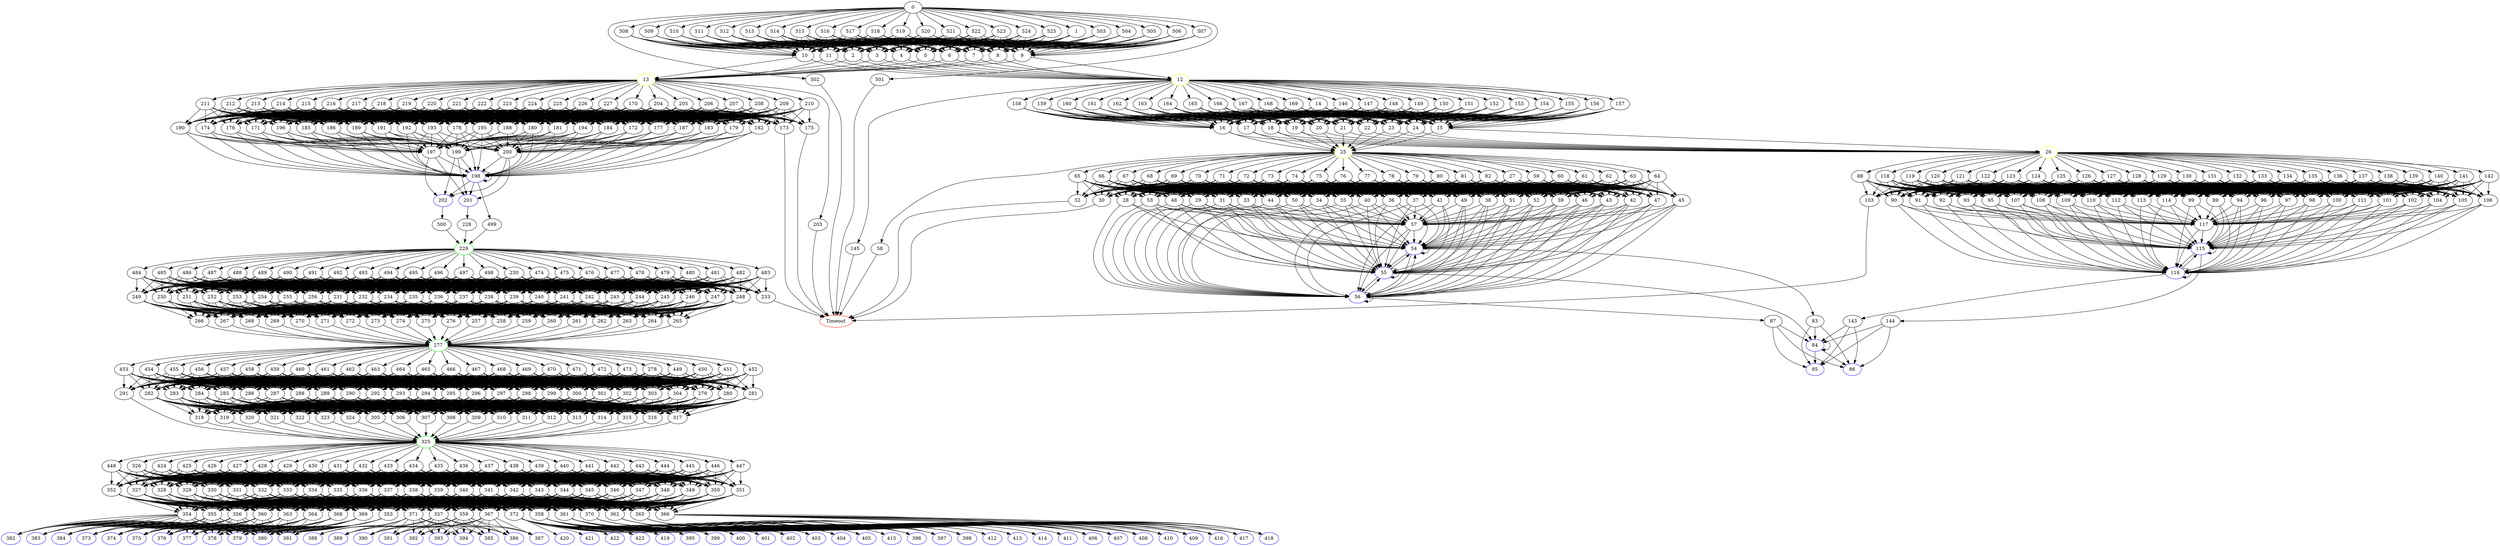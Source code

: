 digraph G {
	0 -> 1;
	0 -> 501;
	0 -> 502;
	0 -> 503;
	0 -> 504;
	0 -> 505;
	0 -> 506;
	0 -> 507;
	0 -> 508;
	0 -> 509;
	0 -> 510;
	0 -> 511;
	0 -> 512;
	0 -> 513;
	0 -> 514;
	0 -> 515;
	0 -> 516;
	0 -> 517;
	0 -> 518;
	0 -> 519;
	0 -> 520;
	0 -> 521;
	0 -> 522;
	0 -> 523;
	0 -> 524;
	0 -> 525;
	1 -> 2;
	1 -> 3;
	1 -> 4;
	1 -> 5;
	1 -> 6;
	1 -> 7;
	1 -> 8;
	1 -> 9;
	1 -> 10;
	1 -> 11;
	2 -> "12";
12 [color=yellow];
	2 -> "13";
13 [color=yellow];
	3 -> "12";
12 [color=yellow];
	3 -> "13";
13 [color=yellow];
	4 -> "12";
12 [color=yellow];
	4 -> "13";
13 [color=yellow];
	5 -> "12";
12 [color=yellow];
	5 -> "13";
13 [color=yellow];
	6 -> "12";
12 [color=yellow];
	6 -> "13";
13 [color=yellow];
	7 -> "12";
12 [color=yellow];
	7 -> "13";
13 [color=yellow];
	8 -> "12";
12 [color=yellow];
	8 -> "13";
13 [color=yellow];
	9 -> "12";
12 [color=yellow];
	9 -> "13";
13 [color=yellow];
	10 -> "12";
12 [color=yellow];
	10 -> "13";
13 [color=yellow];
	11 -> "12";
12 [color=yellow];
	11 -> "13";
13 [color=yellow];
	12 -> 14;
	12 -> 145;
	12 -> 146;
	12 -> 147;
	12 -> 148;
	12 -> 149;
	12 -> 150;
	12 -> 151;
	12 -> 152;
	12 -> 153;
	12 -> 154;
	12 -> 155;
	12 -> 156;
	12 -> 157;
	12 -> 158;
	12 -> 159;
	12 -> 160;
	12 -> 161;
	12 -> 162;
	12 -> 163;
	12 -> 164;
	12 -> 165;
	12 -> 166;
	12 -> 167;
	12 -> 168;
	12 -> 169;
	13 -> 170;
	13 -> 203;
	13 -> 204;
	13 -> 205;
	13 -> 206;
	13 -> 207;
	13 -> 208;
	13 -> 209;
	13 -> 210;
	13 -> 211;
	13 -> 212;
	13 -> 213;
	13 -> 214;
	13 -> 215;
	13 -> 216;
	13 -> 217;
	13 -> 218;
	13 -> 219;
	13 -> 220;
	13 -> 221;
	13 -> 222;
	13 -> 223;
	13 -> 224;
	13 -> 225;
	13 -> 226;
	13 -> 227;
	14 -> 15;
	14 -> 16;
	14 -> 17;
	14 -> 18;
	14 -> 19;
	14 -> 20;
	14 -> 21;
	14 -> 22;
	14 -> 23;
	14 -> 24;
	15 -> "25";
25 [color=yellow];
	15 -> "26";
26 [color=yellow];
	16 -> "25";
25 [color=yellow];
	16 -> "26";
26 [color=yellow];
	17 -> "25";
25 [color=yellow];
	17 -> "26";
26 [color=yellow];
	18 -> "25";
25 [color=yellow];
	18 -> "26";
26 [color=yellow];
	19 -> "25";
25 [color=yellow];
	19 -> "26";
26 [color=yellow];
	20 -> "25";
25 [color=yellow];
	20 -> "26";
26 [color=yellow];
	21 -> "25";
25 [color=yellow];
	21 -> "26";
26 [color=yellow];
	22 -> "25";
25 [color=yellow];
	22 -> "26";
26 [color=yellow];
	23 -> "25";
25 [color=yellow];
	23 -> "26";
26 [color=yellow];
	24 -> "25";
25 [color=yellow];
	24 -> "26";
26 [color=yellow];
	25 -> 27;
	25 -> 58;
	25 -> 59;
	25 -> 60;
	25 -> 61;
	25 -> 62;
	25 -> 63;
	25 -> 64;
	25 -> 65;
	25 -> 66;
	25 -> 67;
	25 -> 68;
	25 -> 69;
	25 -> 70;
	25 -> 71;
	25 -> 72;
	25 -> 73;
	25 -> 74;
	25 -> 75;
	25 -> 76;
	25 -> 77;
	25 -> 78;
	25 -> 79;
	25 -> 80;
	25 -> 81;
	25 -> 82;
	26 -> 88;
	26 -> 118;
	26 -> 119;
	26 -> 120;
	26 -> 121;
	26 -> 122;
	26 -> 123;
	26 -> 124;
	26 -> 125;
	26 -> 126;
	26 -> 127;
	26 -> 128;
	26 -> 129;
	26 -> 130;
	26 -> 131;
	26 -> 132;
	26 -> 133;
	26 -> 134;
	26 -> 135;
	26 -> 136;
	26 -> 137;
	26 -> 138;
	26 -> 139;
	26 -> 140;
	26 -> 141;
	26 -> 142;
	27 -> 28;
	27 -> 29;
	27 -> 30;
	27 -> 31;
	27 -> 32;
	27 -> 33;
	27 -> 34;
	27 -> 35;
	27 -> 36;
	27 -> 37;
	27 -> 38;
	27 -> 39;
	27 -> 40;
	27 -> 41;
	27 -> 42;
	27 -> 43;
	27 -> 44;
	27 -> 45;
	27 -> 46;
	27 -> 47;
	27 -> 48;
	27 -> 49;
	27 -> 50;
	27 -> 51;
	27 -> 52;
	27 -> 53;
	28 -> "54";
54 [color=blue];
	28 -> "55";
55 [color=blue];
	28 -> "56";
56 [color=blue];
	29 -> "54";
54 [color=blue];
	29 -> "55";
55 [color=blue];
	29 -> "56";
56 [color=blue];
	29 -> 57;
	30 -> "Timeout";
Timeout [color=red];
	31 -> "54";
54 [color=blue];
	31 -> "55";
55 [color=blue];
	31 -> "56";
56 [color=blue];
	31 -> 57;
	32 -> "Timeout";
Timeout [color=red];
	33 -> "54";
54 [color=blue];
	33 -> "55";
55 [color=blue];
	33 -> "56";
56 [color=blue];
	33 -> 57;
	34 -> "54";
54 [color=blue];
	34 -> "55";
55 [color=blue];
	34 -> "56";
56 [color=blue];
	34 -> 57;
	35 -> "54";
54 [color=blue];
	35 -> "55";
55 [color=blue];
	35 -> "56";
56 [color=blue];
	35 -> 57;
	36 -> "54";
54 [color=blue];
	36 -> "55";
55 [color=blue];
	36 -> "56";
56 [color=blue];
	36 -> 57;
	37 -> "54";
54 [color=blue];
	37 -> "55";
55 [color=blue];
	37 -> "56";
56 [color=blue];
	37 -> 57;
	38 -> "54";
54 [color=blue];
	38 -> "55";
55 [color=blue];
	38 -> "56";
56 [color=blue];
	38 -> 57;
	39 -> "54";
54 [color=blue];
	39 -> "55";
55 [color=blue];
	39 -> "56";
56 [color=blue];
	39 -> 57;
	40 -> "54";
54 [color=blue];
	40 -> "55";
55 [color=blue];
	40 -> "56";
56 [color=blue];
	40 -> 57;
	41 -> "54";
54 [color=blue];
	41 -> "55";
55 [color=blue];
	41 -> "56";
56 [color=blue];
	41 -> 57;
	42 -> "54";
54 [color=blue];
	42 -> "55";
55 [color=blue];
	42 -> "56";
56 [color=blue];
	42 -> 57;
	43 -> "54";
54 [color=blue];
	43 -> "55";
55 [color=blue];
	43 -> "56";
56 [color=blue];
	43 -> 57;
	44 -> "54";
54 [color=blue];
	44 -> "55";
55 [color=blue];
	44 -> "56";
56 [color=blue];
	44 -> 57;
	45 -> "54";
54 [color=blue];
	45 -> "55";
55 [color=blue];
	45 -> "56";
56 [color=blue];
	45 -> 57;
	46 -> "54";
54 [color=blue];
	46 -> "55";
55 [color=blue];
	46 -> "56";
56 [color=blue];
	46 -> 57;
	47 -> "54";
54 [color=blue];
	47 -> "55";
55 [color=blue];
	47 -> "56";
56 [color=blue];
	47 -> 57;
	48 -> "54";
54 [color=blue];
	48 -> "55";
55 [color=blue];
	48 -> "56";
56 [color=blue];
	48 -> 57;
	49 -> "54";
54 [color=blue];
	49 -> "55";
55 [color=blue];
	49 -> "56";
56 [color=blue];
	49 -> 57;
	50 -> "54";
54 [color=blue];
	50 -> "55";
55 [color=blue];
	50 -> "56";
56 [color=blue];
	50 -> 57;
	51 -> "54";
54 [color=blue];
	51 -> "55";
55 [color=blue];
	51 -> "56";
56 [color=blue];
	51 -> 57;
	52 -> "54";
54 [color=blue];
	52 -> "55";
55 [color=blue];
	52 -> "56";
56 [color=blue];
	52 -> 57;
	53 -> "54";
54 [color=blue];
	53 -> "55";
55 [color=blue];
	53 -> "56";
56 [color=blue];
	53 -> 57;
	54 -> "54";
54 [color=blue];
	54 -> "55";
55 [color=blue];
	54 -> "56";
56 [color=blue];
	54 -> 83;
	55 -> "54";
54 [color=blue];
	55 -> "55";
55 [color=blue];
	55 -> "56";
56 [color=blue];
	55 -> "84";
84 [color=blue];
	56 -> "54";
54 [color=blue];
	56 -> "55";
55 [color=blue];
	56 -> "56";
56 [color=blue];
	56 -> 87;
	57 -> "54";
54 [color=blue];
	57 -> "55";
55 [color=blue];
	57 -> "56";
56 [color=blue];
	58 -> "Timeout";
Timeout [color=red];
	59 -> 28;
	59 -> 29;
	59 -> 30;
	59 -> 31;
	59 -> 32;
	59 -> 33;
	59 -> 34;
	59 -> 35;
	59 -> 36;
	59 -> 37;
	59 -> 38;
	59 -> 39;
	59 -> 40;
	59 -> 41;
	59 -> 42;
	59 -> 43;
	59 -> 44;
	59 -> 45;
	59 -> 46;
	59 -> 47;
	59 -> 48;
	59 -> 49;
	59 -> 50;
	59 -> 51;
	59 -> 52;
	59 -> 53;
	60 -> 28;
	60 -> 29;
	60 -> 30;
	60 -> 31;
	60 -> 32;
	60 -> 33;
	60 -> 34;
	60 -> 35;
	60 -> 36;
	60 -> 37;
	60 -> 38;
	60 -> 39;
	60 -> 40;
	60 -> 41;
	60 -> 42;
	60 -> 43;
	60 -> 44;
	60 -> 45;
	60 -> 46;
	60 -> 47;
	60 -> 48;
	60 -> 49;
	60 -> 50;
	60 -> 51;
	60 -> 52;
	60 -> 53;
	61 -> 28;
	61 -> 29;
	61 -> 30;
	61 -> 31;
	61 -> 32;
	61 -> 33;
	61 -> 34;
	61 -> 35;
	61 -> 36;
	61 -> 37;
	61 -> 38;
	61 -> 39;
	61 -> 40;
	61 -> 41;
	61 -> 42;
	61 -> 43;
	61 -> 44;
	61 -> 45;
	61 -> 46;
	61 -> 47;
	61 -> 48;
	61 -> 49;
	61 -> 50;
	61 -> 51;
	61 -> 52;
	61 -> 53;
	62 -> 28;
	62 -> 29;
	62 -> 30;
	62 -> 31;
	62 -> 32;
	62 -> 33;
	62 -> 34;
	62 -> 35;
	62 -> 36;
	62 -> 37;
	62 -> 38;
	62 -> 39;
	62 -> 40;
	62 -> 41;
	62 -> 42;
	62 -> 43;
	62 -> 44;
	62 -> 45;
	62 -> 46;
	62 -> 47;
	62 -> 48;
	62 -> 49;
	62 -> 50;
	62 -> 51;
	62 -> 52;
	62 -> 53;
	63 -> 28;
	63 -> 29;
	63 -> 30;
	63 -> 31;
	63 -> 32;
	63 -> 33;
	63 -> 34;
	63 -> 35;
	63 -> 36;
	63 -> 37;
	63 -> 38;
	63 -> 39;
	63 -> 40;
	63 -> 41;
	63 -> 42;
	63 -> 43;
	63 -> 44;
	63 -> 45;
	63 -> 46;
	63 -> 47;
	63 -> 48;
	63 -> 49;
	63 -> 50;
	63 -> 51;
	63 -> 52;
	63 -> 53;
	64 -> 28;
	64 -> 29;
	64 -> 30;
	64 -> 31;
	64 -> 32;
	64 -> 33;
	64 -> 34;
	64 -> 35;
	64 -> 36;
	64 -> 37;
	64 -> 38;
	64 -> 39;
	64 -> 40;
	64 -> 41;
	64 -> 42;
	64 -> 43;
	64 -> 44;
	64 -> 45;
	64 -> 46;
	64 -> 47;
	64 -> 48;
	64 -> 49;
	64 -> 50;
	64 -> 51;
	64 -> 52;
	64 -> 53;
	65 -> 28;
	65 -> 29;
	65 -> 30;
	65 -> 31;
	65 -> 32;
	65 -> 33;
	65 -> 34;
	65 -> 35;
	65 -> 36;
	65 -> 37;
	65 -> 38;
	65 -> 39;
	65 -> 40;
	65 -> 41;
	65 -> 42;
	65 -> 43;
	65 -> 44;
	65 -> 45;
	65 -> 46;
	65 -> 47;
	65 -> 48;
	65 -> 49;
	65 -> 50;
	65 -> 51;
	65 -> 52;
	65 -> 53;
	66 -> 28;
	66 -> 29;
	66 -> 30;
	66 -> 31;
	66 -> 32;
	66 -> 33;
	66 -> 34;
	66 -> 35;
	66 -> 36;
	66 -> 37;
	66 -> 38;
	66 -> 39;
	66 -> 40;
	66 -> 41;
	66 -> 42;
	66 -> 43;
	66 -> 44;
	66 -> 45;
	66 -> 46;
	66 -> 47;
	66 -> 48;
	66 -> 49;
	66 -> 50;
	66 -> 51;
	66 -> 52;
	66 -> 53;
	67 -> 28;
	67 -> 29;
	67 -> 30;
	67 -> 31;
	67 -> 32;
	67 -> 33;
	67 -> 34;
	67 -> 35;
	67 -> 36;
	67 -> 37;
	67 -> 38;
	67 -> 39;
	67 -> 40;
	67 -> 41;
	67 -> 42;
	67 -> 43;
	67 -> 44;
	67 -> 45;
	67 -> 46;
	67 -> 47;
	67 -> 48;
	67 -> 49;
	67 -> 50;
	67 -> 51;
	67 -> 52;
	67 -> 53;
	68 -> 28;
	68 -> 29;
	68 -> 30;
	68 -> 31;
	68 -> 32;
	68 -> 33;
	68 -> 34;
	68 -> 35;
	68 -> 36;
	68 -> 37;
	68 -> 38;
	68 -> 39;
	68 -> 40;
	68 -> 41;
	68 -> 42;
	68 -> 43;
	68 -> 44;
	68 -> 45;
	68 -> 46;
	68 -> 47;
	68 -> 48;
	68 -> 49;
	68 -> 50;
	68 -> 51;
	68 -> 52;
	68 -> 53;
	69 -> 28;
	69 -> 29;
	69 -> 30;
	69 -> 31;
	69 -> 32;
	69 -> 33;
	69 -> 34;
	69 -> 35;
	69 -> 36;
	69 -> 37;
	69 -> 38;
	69 -> 39;
	69 -> 40;
	69 -> 41;
	69 -> 42;
	69 -> 43;
	69 -> 44;
	69 -> 45;
	69 -> 46;
	69 -> 47;
	69 -> 48;
	69 -> 49;
	69 -> 50;
	69 -> 51;
	69 -> 52;
	69 -> 53;
	70 -> 28;
	70 -> 29;
	70 -> 30;
	70 -> 31;
	70 -> 32;
	70 -> 33;
	70 -> 34;
	70 -> 35;
	70 -> 36;
	70 -> 37;
	70 -> 38;
	70 -> 39;
	70 -> 40;
	70 -> 41;
	70 -> 42;
	70 -> 43;
	70 -> 44;
	70 -> 45;
	70 -> 46;
	70 -> 47;
	70 -> 48;
	70 -> 49;
	70 -> 50;
	70 -> 51;
	70 -> 52;
	70 -> 53;
	71 -> 28;
	71 -> 29;
	71 -> 30;
	71 -> 31;
	71 -> 32;
	71 -> 33;
	71 -> 34;
	71 -> 35;
	71 -> 36;
	71 -> 37;
	71 -> 38;
	71 -> 39;
	71 -> 40;
	71 -> 41;
	71 -> 42;
	71 -> 43;
	71 -> 44;
	71 -> 45;
	71 -> 46;
	71 -> 47;
	71 -> 48;
	71 -> 49;
	71 -> 50;
	71 -> 51;
	71 -> 52;
	71 -> 53;
	72 -> 28;
	72 -> 29;
	72 -> 30;
	72 -> 31;
	72 -> 32;
	72 -> 33;
	72 -> 34;
	72 -> 35;
	72 -> 36;
	72 -> 37;
	72 -> 38;
	72 -> 39;
	72 -> 40;
	72 -> 41;
	72 -> 42;
	72 -> 43;
	72 -> 44;
	72 -> 45;
	72 -> 46;
	72 -> 47;
	72 -> 48;
	72 -> 49;
	72 -> 50;
	72 -> 51;
	72 -> 52;
	72 -> 53;
	73 -> 28;
	73 -> 29;
	73 -> 30;
	73 -> 31;
	73 -> 32;
	73 -> 33;
	73 -> 34;
	73 -> 35;
	73 -> 36;
	73 -> 37;
	73 -> 38;
	73 -> 39;
	73 -> 40;
	73 -> 41;
	73 -> 42;
	73 -> 43;
	73 -> 44;
	73 -> 45;
	73 -> 46;
	73 -> 47;
	73 -> 48;
	73 -> 49;
	73 -> 50;
	73 -> 51;
	73 -> 52;
	73 -> 53;
	74 -> 28;
	74 -> 29;
	74 -> 30;
	74 -> 31;
	74 -> 32;
	74 -> 33;
	74 -> 34;
	74 -> 35;
	74 -> 36;
	74 -> 37;
	74 -> 38;
	74 -> 39;
	74 -> 40;
	74 -> 41;
	74 -> 42;
	74 -> 43;
	74 -> 44;
	74 -> 45;
	74 -> 46;
	74 -> 47;
	74 -> 48;
	74 -> 49;
	74 -> 50;
	74 -> 51;
	74 -> 52;
	74 -> 53;
	75 -> 28;
	75 -> 29;
	75 -> 30;
	75 -> 31;
	75 -> 32;
	75 -> 33;
	75 -> 34;
	75 -> 35;
	75 -> 36;
	75 -> 37;
	75 -> 38;
	75 -> 39;
	75 -> 40;
	75 -> 41;
	75 -> 42;
	75 -> 43;
	75 -> 44;
	75 -> 45;
	75 -> 46;
	75 -> 47;
	75 -> 48;
	75 -> 49;
	75 -> 50;
	75 -> 51;
	75 -> 52;
	75 -> 53;
	76 -> 28;
	76 -> 29;
	76 -> 30;
	76 -> 31;
	76 -> 32;
	76 -> 33;
	76 -> 34;
	76 -> 35;
	76 -> 36;
	76 -> 37;
	76 -> 38;
	76 -> 39;
	76 -> 40;
	76 -> 41;
	76 -> 42;
	76 -> 43;
	76 -> 44;
	76 -> 45;
	76 -> 46;
	76 -> 47;
	76 -> 48;
	76 -> 49;
	76 -> 50;
	76 -> 51;
	76 -> 52;
	76 -> 53;
	77 -> 28;
	77 -> 29;
	77 -> 30;
	77 -> 31;
	77 -> 32;
	77 -> 33;
	77 -> 34;
	77 -> 35;
	77 -> 36;
	77 -> 37;
	77 -> 38;
	77 -> 39;
	77 -> 40;
	77 -> 41;
	77 -> 42;
	77 -> 43;
	77 -> 44;
	77 -> 45;
	77 -> 46;
	77 -> 47;
	77 -> 48;
	77 -> 49;
	77 -> 50;
	77 -> 51;
	77 -> 52;
	77 -> 53;
	78 -> 28;
	78 -> 29;
	78 -> 30;
	78 -> 31;
	78 -> 32;
	78 -> 33;
	78 -> 34;
	78 -> 35;
	78 -> 36;
	78 -> 37;
	78 -> 38;
	78 -> 39;
	78 -> 40;
	78 -> 41;
	78 -> 42;
	78 -> 43;
	78 -> 44;
	78 -> 45;
	78 -> 46;
	78 -> 47;
	78 -> 48;
	78 -> 49;
	78 -> 50;
	78 -> 51;
	78 -> 52;
	78 -> 53;
	79 -> 28;
	79 -> 29;
	79 -> 30;
	79 -> 31;
	79 -> 32;
	79 -> 33;
	79 -> 34;
	79 -> 35;
	79 -> 36;
	79 -> 37;
	79 -> 38;
	79 -> 39;
	79 -> 40;
	79 -> 41;
	79 -> 42;
	79 -> 43;
	79 -> 44;
	79 -> 45;
	79 -> 46;
	79 -> 47;
	79 -> 48;
	79 -> 49;
	79 -> 50;
	79 -> 51;
	79 -> 52;
	79 -> 53;
	80 -> 28;
	80 -> 29;
	80 -> 30;
	80 -> 31;
	80 -> 32;
	80 -> 33;
	80 -> 34;
	80 -> 35;
	80 -> 36;
	80 -> 37;
	80 -> 38;
	80 -> 39;
	80 -> 40;
	80 -> 41;
	80 -> 42;
	80 -> 43;
	80 -> 44;
	80 -> 45;
	80 -> 46;
	80 -> 47;
	80 -> 48;
	80 -> 49;
	80 -> 50;
	80 -> 51;
	80 -> 52;
	80 -> 53;
	81 -> 28;
	81 -> 29;
	81 -> 30;
	81 -> 31;
	81 -> 32;
	81 -> 33;
	81 -> 34;
	81 -> 35;
	81 -> 36;
	81 -> 37;
	81 -> 38;
	81 -> 39;
	81 -> 40;
	81 -> 41;
	81 -> 42;
	81 -> 43;
	81 -> 44;
	81 -> 45;
	81 -> 46;
	81 -> 47;
	81 -> 48;
	81 -> 49;
	81 -> 50;
	81 -> 51;
	81 -> 52;
	81 -> 53;
	82 -> 28;
	82 -> 29;
	82 -> 30;
	82 -> 31;
	82 -> 32;
	82 -> 33;
	82 -> 34;
	82 -> 35;
	82 -> 36;
	82 -> 37;
	82 -> 38;
	82 -> 39;
	82 -> 40;
	82 -> 41;
	82 -> 42;
	82 -> 43;
	82 -> 44;
	82 -> 45;
	82 -> 46;
	82 -> 47;
	82 -> 48;
	82 -> 49;
	82 -> 50;
	82 -> 51;
	82 -> 52;
	82 -> 53;
	83 -> "84";
84 [color=blue];
	83 -> "85";
85 [color=blue];
	83 -> "86";
86 [color=blue];
	84 -> "84";
84 [color=blue];
	84 -> "85";
85 [color=blue];
	84 -> "86";
86 [color=blue];
	87 -> "84";
84 [color=blue];
	87 -> "85";
85 [color=blue];
	87 -> "86";
86 [color=blue];
	88 -> 89;
	88 -> 90;
	88 -> 91;
	88 -> 92;
	88 -> 93;
	88 -> 94;
	88 -> 95;
	88 -> 96;
	88 -> 97;
	88 -> 98;
	88 -> 99;
	88 -> 100;
	88 -> 101;
	88 -> 102;
	88 -> 103;
	88 -> 104;
	88 -> 105;
	88 -> 106;
	88 -> 107;
	88 -> 108;
	88 -> 109;
	88 -> 110;
	88 -> 111;
	88 -> 112;
	88 -> 113;
	88 -> 114;
	89 -> "115";
115 [color=blue];
	89 -> "116";
116 [color=blue];
	89 -> 117;
	90 -> "115";
115 [color=blue];
	90 -> "116";
116 [color=blue];
	90 -> 117;
	91 -> "115";
115 [color=blue];
	91 -> "116";
116 [color=blue];
	91 -> 117;
	92 -> "115";
115 [color=blue];
	92 -> "116";
116 [color=blue];
	92 -> 117;
	93 -> "115";
115 [color=blue];
	93 -> "116";
116 [color=blue];
	93 -> 117;
	94 -> "115";
115 [color=blue];
	94 -> "116";
116 [color=blue];
	94 -> 117;
	95 -> "115";
115 [color=blue];
	95 -> "116";
116 [color=blue];
	95 -> 117;
	96 -> "115";
115 [color=blue];
	96 -> "116";
116 [color=blue];
	96 -> 117;
	97 -> "115";
115 [color=blue];
	97 -> "116";
116 [color=blue];
	97 -> 117;
	98 -> "115";
115 [color=blue];
	98 -> "116";
116 [color=blue];
	98 -> 117;
	99 -> "115";
115 [color=blue];
	99 -> "116";
116 [color=blue];
	99 -> 117;
	100 -> "115";
115 [color=blue];
	100 -> "116";
116 [color=blue];
	100 -> 117;
	101 -> "115";
115 [color=blue];
	101 -> "116";
116 [color=blue];
	101 -> 117;
	102 -> "115";
115 [color=blue];
	102 -> "116";
116 [color=blue];
	102 -> 117;
	103 -> "Timeout";
Timeout [color=red];
	104 -> "115";
115 [color=blue];
	104 -> "116";
116 [color=blue];
	104 -> 117;
	105 -> "115";
115 [color=blue];
	105 -> "116";
116 [color=blue];
	105 -> 117;
	106 -> "115";
115 [color=blue];
	106 -> "116";
116 [color=blue];
	106 -> 117;
	107 -> "115";
115 [color=blue];
	107 -> "116";
116 [color=blue];
	107 -> 117;
	108 -> "115";
115 [color=blue];
	108 -> "116";
116 [color=blue];
	108 -> 117;
	109 -> "115";
115 [color=blue];
	109 -> "116";
116 [color=blue];
	109 -> 117;
	110 -> "115";
115 [color=blue];
	110 -> "116";
116 [color=blue];
	110 -> 117;
	111 -> "115";
115 [color=blue];
	111 -> "116";
116 [color=blue];
	111 -> 117;
	112 -> "115";
115 [color=blue];
	112 -> "116";
116 [color=blue];
	112 -> 117;
	113 -> "115";
115 [color=blue];
	113 -> "116";
116 [color=blue];
	113 -> 117;
	114 -> "115";
115 [color=blue];
	114 -> "116";
116 [color=blue];
	114 -> 117;
	115 -> "115";
115 [color=blue];
	115 -> "116";
116 [color=blue];
	115 -> 144;
	116 -> "115";
115 [color=blue];
	116 -> "116";
116 [color=blue];
	116 -> 143;
	117 -> "115";
115 [color=blue];
	117 -> "116";
116 [color=blue];
	118 -> 89;
	118 -> 90;
	118 -> 91;
	118 -> 92;
	118 -> 93;
	118 -> 94;
	118 -> 95;
	118 -> 96;
	118 -> 97;
	118 -> 98;
	118 -> 99;
	118 -> 100;
	118 -> 101;
	118 -> 102;
	118 -> 103;
	118 -> 104;
	118 -> 105;
	118 -> 106;
	118 -> 107;
	118 -> 108;
	118 -> 109;
	118 -> 110;
	118 -> 111;
	118 -> 112;
	118 -> 113;
	118 -> 114;
	119 -> 89;
	119 -> 90;
	119 -> 91;
	119 -> 92;
	119 -> 93;
	119 -> 94;
	119 -> 95;
	119 -> 96;
	119 -> 97;
	119 -> 98;
	119 -> 99;
	119 -> 100;
	119 -> 101;
	119 -> 102;
	119 -> 103;
	119 -> 104;
	119 -> 105;
	119 -> 106;
	119 -> 107;
	119 -> 108;
	119 -> 109;
	119 -> 110;
	119 -> 111;
	119 -> 112;
	119 -> 113;
	119 -> 114;
	120 -> 89;
	120 -> 90;
	120 -> 91;
	120 -> 92;
	120 -> 93;
	120 -> 94;
	120 -> 95;
	120 -> 96;
	120 -> 97;
	120 -> 98;
	120 -> 99;
	120 -> 100;
	120 -> 101;
	120 -> 102;
	120 -> 103;
	120 -> 104;
	120 -> 105;
	120 -> 106;
	120 -> 107;
	120 -> 108;
	120 -> 109;
	120 -> 110;
	120 -> 111;
	120 -> 112;
	120 -> 113;
	120 -> 114;
	121 -> 89;
	121 -> 90;
	121 -> 91;
	121 -> 92;
	121 -> 93;
	121 -> 94;
	121 -> 95;
	121 -> 96;
	121 -> 97;
	121 -> 98;
	121 -> 99;
	121 -> 100;
	121 -> 101;
	121 -> 102;
	121 -> 103;
	121 -> 104;
	121 -> 105;
	121 -> 106;
	121 -> 107;
	121 -> 108;
	121 -> 109;
	121 -> 110;
	121 -> 111;
	121 -> 112;
	121 -> 113;
	121 -> 114;
	122 -> 89;
	122 -> 90;
	122 -> 91;
	122 -> 92;
	122 -> 93;
	122 -> 94;
	122 -> 95;
	122 -> 96;
	122 -> 97;
	122 -> 98;
	122 -> 99;
	122 -> 100;
	122 -> 101;
	122 -> 102;
	122 -> 103;
	122 -> 104;
	122 -> 105;
	122 -> 106;
	122 -> 107;
	122 -> 108;
	122 -> 109;
	122 -> 110;
	122 -> 111;
	122 -> 112;
	122 -> 113;
	122 -> 114;
	123 -> 89;
	123 -> 90;
	123 -> 91;
	123 -> 92;
	123 -> 93;
	123 -> 94;
	123 -> 95;
	123 -> 96;
	123 -> 97;
	123 -> 98;
	123 -> 99;
	123 -> 100;
	123 -> 101;
	123 -> 102;
	123 -> 103;
	123 -> 104;
	123 -> 105;
	123 -> 106;
	123 -> 107;
	123 -> 108;
	123 -> 109;
	123 -> 110;
	123 -> 111;
	123 -> 112;
	123 -> 113;
	123 -> 114;
	124 -> 89;
	124 -> 90;
	124 -> 91;
	124 -> 92;
	124 -> 93;
	124 -> 94;
	124 -> 95;
	124 -> 96;
	124 -> 97;
	124 -> 98;
	124 -> 99;
	124 -> 100;
	124 -> 101;
	124 -> 102;
	124 -> 103;
	124 -> 104;
	124 -> 105;
	124 -> 106;
	124 -> 107;
	124 -> 108;
	124 -> 109;
	124 -> 110;
	124 -> 111;
	124 -> 112;
	124 -> 113;
	124 -> 114;
	125 -> 89;
	125 -> 90;
	125 -> 91;
	125 -> 92;
	125 -> 93;
	125 -> 94;
	125 -> 95;
	125 -> 96;
	125 -> 97;
	125 -> 98;
	125 -> 99;
	125 -> 100;
	125 -> 101;
	125 -> 102;
	125 -> 103;
	125 -> 104;
	125 -> 105;
	125 -> 106;
	125 -> 107;
	125 -> 108;
	125 -> 109;
	125 -> 110;
	125 -> 111;
	125 -> 112;
	125 -> 113;
	125 -> 114;
	126 -> 89;
	126 -> 90;
	126 -> 91;
	126 -> 92;
	126 -> 93;
	126 -> 94;
	126 -> 95;
	126 -> 96;
	126 -> 97;
	126 -> 98;
	126 -> 99;
	126 -> 100;
	126 -> 101;
	126 -> 102;
	126 -> 103;
	126 -> 104;
	126 -> 105;
	126 -> 106;
	126 -> 107;
	126 -> 108;
	126 -> 109;
	126 -> 110;
	126 -> 111;
	126 -> 112;
	126 -> 113;
	126 -> 114;
	127 -> 89;
	127 -> 90;
	127 -> 91;
	127 -> 92;
	127 -> 93;
	127 -> 94;
	127 -> 95;
	127 -> 96;
	127 -> 97;
	127 -> 98;
	127 -> 99;
	127 -> 100;
	127 -> 101;
	127 -> 102;
	127 -> 103;
	127 -> 104;
	127 -> 105;
	127 -> 106;
	127 -> 107;
	127 -> 108;
	127 -> 109;
	127 -> 110;
	127 -> 111;
	127 -> 112;
	127 -> 113;
	127 -> 114;
	128 -> 89;
	128 -> 90;
	128 -> 91;
	128 -> 92;
	128 -> 93;
	128 -> 94;
	128 -> 95;
	128 -> 96;
	128 -> 97;
	128 -> 98;
	128 -> 99;
	128 -> 100;
	128 -> 101;
	128 -> 102;
	128 -> 103;
	128 -> 104;
	128 -> 105;
	128 -> 106;
	128 -> 107;
	128 -> 108;
	128 -> 109;
	128 -> 110;
	128 -> 111;
	128 -> 112;
	128 -> 113;
	128 -> 114;
	129 -> 89;
	129 -> 90;
	129 -> 91;
	129 -> 92;
	129 -> 93;
	129 -> 94;
	129 -> 95;
	129 -> 96;
	129 -> 97;
	129 -> 98;
	129 -> 99;
	129 -> 100;
	129 -> 101;
	129 -> 102;
	129 -> 103;
	129 -> 104;
	129 -> 105;
	129 -> 106;
	129 -> 107;
	129 -> 108;
	129 -> 109;
	129 -> 110;
	129 -> 111;
	129 -> 112;
	129 -> 113;
	129 -> 114;
	130 -> 89;
	130 -> 90;
	130 -> 91;
	130 -> 92;
	130 -> 93;
	130 -> 94;
	130 -> 95;
	130 -> 96;
	130 -> 97;
	130 -> 98;
	130 -> 99;
	130 -> 100;
	130 -> 101;
	130 -> 102;
	130 -> 103;
	130 -> 104;
	130 -> 105;
	130 -> 106;
	130 -> 107;
	130 -> 108;
	130 -> 109;
	130 -> 110;
	130 -> 111;
	130 -> 112;
	130 -> 113;
	130 -> 114;
	131 -> 89;
	131 -> 90;
	131 -> 91;
	131 -> 92;
	131 -> 93;
	131 -> 94;
	131 -> 95;
	131 -> 96;
	131 -> 97;
	131 -> 98;
	131 -> 99;
	131 -> 100;
	131 -> 101;
	131 -> 102;
	131 -> 103;
	131 -> 104;
	131 -> 105;
	131 -> 106;
	131 -> 107;
	131 -> 108;
	131 -> 109;
	131 -> 110;
	131 -> 111;
	131 -> 112;
	131 -> 113;
	131 -> 114;
	132 -> 89;
	132 -> 90;
	132 -> 91;
	132 -> 92;
	132 -> 93;
	132 -> 94;
	132 -> 95;
	132 -> 96;
	132 -> 97;
	132 -> 98;
	132 -> 99;
	132 -> 100;
	132 -> 101;
	132 -> 102;
	132 -> 103;
	132 -> 104;
	132 -> 105;
	132 -> 106;
	132 -> 107;
	132 -> 108;
	132 -> 109;
	132 -> 110;
	132 -> 111;
	132 -> 112;
	132 -> 113;
	132 -> 114;
	133 -> 89;
	133 -> 90;
	133 -> 91;
	133 -> 92;
	133 -> 93;
	133 -> 94;
	133 -> 95;
	133 -> 96;
	133 -> 97;
	133 -> 98;
	133 -> 99;
	133 -> 100;
	133 -> 101;
	133 -> 102;
	133 -> 103;
	133 -> 104;
	133 -> 105;
	133 -> 106;
	133 -> 107;
	133 -> 108;
	133 -> 109;
	133 -> 110;
	133 -> 111;
	133 -> 112;
	133 -> 113;
	133 -> 114;
	134 -> 89;
	134 -> 90;
	134 -> 91;
	134 -> 92;
	134 -> 93;
	134 -> 94;
	134 -> 95;
	134 -> 96;
	134 -> 97;
	134 -> 98;
	134 -> 99;
	134 -> 100;
	134 -> 101;
	134 -> 102;
	134 -> 103;
	134 -> 104;
	134 -> 105;
	134 -> 106;
	134 -> 107;
	134 -> 108;
	134 -> 109;
	134 -> 110;
	134 -> 111;
	134 -> 112;
	134 -> 113;
	134 -> 114;
	135 -> 89;
	135 -> 90;
	135 -> 91;
	135 -> 92;
	135 -> 93;
	135 -> 94;
	135 -> 95;
	135 -> 96;
	135 -> 97;
	135 -> 98;
	135 -> 99;
	135 -> 100;
	135 -> 101;
	135 -> 102;
	135 -> 103;
	135 -> 104;
	135 -> 105;
	135 -> 106;
	135 -> 107;
	135 -> 108;
	135 -> 109;
	135 -> 110;
	135 -> 111;
	135 -> 112;
	135 -> 113;
	135 -> 114;
	136 -> 89;
	136 -> 90;
	136 -> 91;
	136 -> 92;
	136 -> 93;
	136 -> 94;
	136 -> 95;
	136 -> 96;
	136 -> 97;
	136 -> 98;
	136 -> 99;
	136 -> 100;
	136 -> 101;
	136 -> 102;
	136 -> 103;
	136 -> 104;
	136 -> 105;
	136 -> 106;
	136 -> 107;
	136 -> 108;
	136 -> 109;
	136 -> 110;
	136 -> 111;
	136 -> 112;
	136 -> 113;
	136 -> 114;
	137 -> 89;
	137 -> 90;
	137 -> 91;
	137 -> 92;
	137 -> 93;
	137 -> 94;
	137 -> 95;
	137 -> 96;
	137 -> 97;
	137 -> 98;
	137 -> 99;
	137 -> 100;
	137 -> 101;
	137 -> 102;
	137 -> 103;
	137 -> 104;
	137 -> 105;
	137 -> 106;
	137 -> 107;
	137 -> 108;
	137 -> 109;
	137 -> 110;
	137 -> 111;
	137 -> 112;
	137 -> 113;
	137 -> 114;
	138 -> 89;
	138 -> 90;
	138 -> 91;
	138 -> 92;
	138 -> 93;
	138 -> 94;
	138 -> 95;
	138 -> 96;
	138 -> 97;
	138 -> 98;
	138 -> 99;
	138 -> 100;
	138 -> 101;
	138 -> 102;
	138 -> 103;
	138 -> 104;
	138 -> 105;
	138 -> 106;
	138 -> 107;
	138 -> 108;
	138 -> 109;
	138 -> 110;
	138 -> 111;
	138 -> 112;
	138 -> 113;
	138 -> 114;
	139 -> 89;
	139 -> 90;
	139 -> 91;
	139 -> 92;
	139 -> 93;
	139 -> 94;
	139 -> 95;
	139 -> 96;
	139 -> 97;
	139 -> 98;
	139 -> 99;
	139 -> 100;
	139 -> 101;
	139 -> 102;
	139 -> 103;
	139 -> 104;
	139 -> 105;
	139 -> 106;
	139 -> 107;
	139 -> 108;
	139 -> 109;
	139 -> 110;
	139 -> 111;
	139 -> 112;
	139 -> 113;
	139 -> 114;
	140 -> 89;
	140 -> 90;
	140 -> 91;
	140 -> 92;
	140 -> 93;
	140 -> 94;
	140 -> 95;
	140 -> 96;
	140 -> 97;
	140 -> 98;
	140 -> 99;
	140 -> 100;
	140 -> 101;
	140 -> 102;
	140 -> 103;
	140 -> 104;
	140 -> 105;
	140 -> 106;
	140 -> 107;
	140 -> 108;
	140 -> 109;
	140 -> 110;
	140 -> 111;
	140 -> 112;
	140 -> 113;
	140 -> 114;
	141 -> 89;
	141 -> 90;
	141 -> 91;
	141 -> 92;
	141 -> 93;
	141 -> 94;
	141 -> 95;
	141 -> 96;
	141 -> 97;
	141 -> 98;
	141 -> 99;
	141 -> 100;
	141 -> 101;
	141 -> 102;
	141 -> 103;
	141 -> 104;
	141 -> 105;
	141 -> 106;
	141 -> 107;
	141 -> 108;
	141 -> 109;
	141 -> 110;
	141 -> 111;
	141 -> 112;
	141 -> 113;
	141 -> 114;
	142 -> 89;
	142 -> 90;
	142 -> 91;
	142 -> 92;
	142 -> 93;
	142 -> 94;
	142 -> 95;
	142 -> 96;
	142 -> 97;
	142 -> 98;
	142 -> 99;
	142 -> 100;
	142 -> 101;
	142 -> 102;
	142 -> 103;
	142 -> 104;
	142 -> 105;
	142 -> 106;
	142 -> 107;
	142 -> 108;
	142 -> 109;
	142 -> 110;
	142 -> 111;
	142 -> 112;
	142 -> 113;
	142 -> 114;
	143 -> "84";
84 [color=blue];
	143 -> "85";
85 [color=blue];
	143 -> "86";
86 [color=blue];
	144 -> "84";
84 [color=blue];
	144 -> "85";
85 [color=blue];
	144 -> "86";
86 [color=blue];
	145 -> "Timeout";
Timeout [color=red];
	146 -> 15;
	146 -> 16;
	146 -> 17;
	146 -> 18;
	146 -> 19;
	146 -> 20;
	146 -> 21;
	146 -> 22;
	146 -> 23;
	146 -> 24;
	147 -> 15;
	147 -> 16;
	147 -> 17;
	147 -> 18;
	147 -> 19;
	147 -> 20;
	147 -> 21;
	147 -> 22;
	147 -> 23;
	147 -> 24;
	148 -> 15;
	148 -> 16;
	148 -> 17;
	148 -> 18;
	148 -> 19;
	148 -> 20;
	148 -> 21;
	148 -> 22;
	148 -> 23;
	148 -> 24;
	149 -> 15;
	149 -> 16;
	149 -> 17;
	149 -> 18;
	149 -> 19;
	149 -> 20;
	149 -> 21;
	149 -> 22;
	149 -> 23;
	149 -> 24;
	150 -> 15;
	150 -> 16;
	150 -> 17;
	150 -> 18;
	150 -> 19;
	150 -> 20;
	150 -> 21;
	150 -> 22;
	150 -> 23;
	150 -> 24;
	151 -> 15;
	151 -> 16;
	151 -> 17;
	151 -> 18;
	151 -> 19;
	151 -> 20;
	151 -> 21;
	151 -> 22;
	151 -> 23;
	151 -> 24;
	152 -> 15;
	152 -> 16;
	152 -> 17;
	152 -> 18;
	152 -> 19;
	152 -> 20;
	152 -> 21;
	152 -> 22;
	152 -> 23;
	152 -> 24;
	153 -> 15;
	153 -> 16;
	153 -> 17;
	153 -> 18;
	153 -> 19;
	153 -> 20;
	153 -> 21;
	153 -> 22;
	153 -> 23;
	153 -> 24;
	154 -> 15;
	154 -> 16;
	154 -> 17;
	154 -> 18;
	154 -> 19;
	154 -> 20;
	154 -> 21;
	154 -> 22;
	154 -> 23;
	154 -> 24;
	155 -> 15;
	155 -> 16;
	155 -> 17;
	155 -> 18;
	155 -> 19;
	155 -> 20;
	155 -> 21;
	155 -> 22;
	155 -> 23;
	155 -> 24;
	156 -> 15;
	156 -> 16;
	156 -> 17;
	156 -> 18;
	156 -> 19;
	156 -> 20;
	156 -> 21;
	156 -> 22;
	156 -> 23;
	156 -> 24;
	157 -> 15;
	157 -> 16;
	157 -> 17;
	157 -> 18;
	157 -> 19;
	157 -> 20;
	157 -> 21;
	157 -> 22;
	157 -> 23;
	157 -> 24;
	158 -> 15;
	158 -> 16;
	158 -> 17;
	158 -> 18;
	158 -> 19;
	158 -> 20;
	158 -> 21;
	158 -> 22;
	158 -> 23;
	158 -> 24;
	159 -> 15;
	159 -> 16;
	159 -> 17;
	159 -> 18;
	159 -> 19;
	159 -> 20;
	159 -> 21;
	159 -> 22;
	159 -> 23;
	159 -> 24;
	160 -> 15;
	160 -> 16;
	160 -> 17;
	160 -> 18;
	160 -> 19;
	160 -> 20;
	160 -> 21;
	160 -> 22;
	160 -> 23;
	160 -> 24;
	161 -> 15;
	161 -> 16;
	161 -> 17;
	161 -> 18;
	161 -> 19;
	161 -> 20;
	161 -> 21;
	161 -> 22;
	161 -> 23;
	161 -> 24;
	162 -> 15;
	162 -> 16;
	162 -> 17;
	162 -> 18;
	162 -> 19;
	162 -> 20;
	162 -> 21;
	162 -> 22;
	162 -> 23;
	162 -> 24;
	163 -> 15;
	163 -> 16;
	163 -> 17;
	163 -> 18;
	163 -> 19;
	163 -> 20;
	163 -> 21;
	163 -> 22;
	163 -> 23;
	163 -> 24;
	164 -> 15;
	164 -> 16;
	164 -> 17;
	164 -> 18;
	164 -> 19;
	164 -> 20;
	164 -> 21;
	164 -> 22;
	164 -> 23;
	164 -> 24;
	165 -> 15;
	165 -> 16;
	165 -> 17;
	165 -> 18;
	165 -> 19;
	165 -> 20;
	165 -> 21;
	165 -> 22;
	165 -> 23;
	165 -> 24;
	166 -> 15;
	166 -> 16;
	166 -> 17;
	166 -> 18;
	166 -> 19;
	166 -> 20;
	166 -> 21;
	166 -> 22;
	166 -> 23;
	166 -> 24;
	167 -> 15;
	167 -> 16;
	167 -> 17;
	167 -> 18;
	167 -> 19;
	167 -> 20;
	167 -> 21;
	167 -> 22;
	167 -> 23;
	167 -> 24;
	168 -> 15;
	168 -> 16;
	168 -> 17;
	168 -> 18;
	168 -> 19;
	168 -> 20;
	168 -> 21;
	168 -> 22;
	168 -> 23;
	168 -> 24;
	169 -> 15;
	169 -> 16;
	169 -> 17;
	169 -> 18;
	169 -> 19;
	169 -> 20;
	169 -> 21;
	169 -> 22;
	169 -> 23;
	169 -> 24;
	170 -> 171;
	170 -> 172;
	170 -> 173;
	170 -> 174;
	170 -> 175;
	170 -> 176;
	170 -> 177;
	170 -> 178;
	170 -> 179;
	170 -> 180;
	170 -> 181;
	170 -> 182;
	170 -> 183;
	170 -> 184;
	170 -> 185;
	170 -> 186;
	170 -> 187;
	170 -> 188;
	170 -> 189;
	170 -> 190;
	170 -> 191;
	170 -> 192;
	170 -> 193;
	170 -> 194;
	170 -> 195;
	170 -> 196;
	171 -> 197;
	171 -> "198";
198 [color=blue];
	171 -> 199;
	171 -> 200;
	172 -> 197;
	172 -> "198";
198 [color=blue];
	172 -> 199;
	172 -> 200;
	173 -> "Timeout";
Timeout [color=red];
	174 -> 197;
	174 -> "198";
198 [color=blue];
	174 -> 199;
	174 -> 200;
	175 -> "Timeout";
Timeout [color=red];
	176 -> 197;
	176 -> "198";
198 [color=blue];
	176 -> 199;
	176 -> 200;
	177 -> 197;
	177 -> "198";
198 [color=blue];
	177 -> 199;
	177 -> 200;
	178 -> 197;
	178 -> "198";
198 [color=blue];
	178 -> 199;
	178 -> 200;
	179 -> 197;
	179 -> "198";
198 [color=blue];
	179 -> 199;
	179 -> 200;
	180 -> 197;
	180 -> "198";
198 [color=blue];
	180 -> 199;
	180 -> 200;
	181 -> 197;
	181 -> "198";
198 [color=blue];
	181 -> 199;
	181 -> 200;
	182 -> 197;
	182 -> "198";
198 [color=blue];
	182 -> 199;
	182 -> 200;
	183 -> 197;
	183 -> "198";
198 [color=blue];
	183 -> 199;
	183 -> 200;
	184 -> 197;
	184 -> "198";
198 [color=blue];
	184 -> 199;
	184 -> 200;
	185 -> 197;
	185 -> "198";
198 [color=blue];
	185 -> 199;
	185 -> 200;
	186 -> 197;
	186 -> "198";
198 [color=blue];
	186 -> 199;
	186 -> 200;
	187 -> 197;
	187 -> "198";
198 [color=blue];
	187 -> 199;
	187 -> 200;
	188 -> 197;
	188 -> "198";
198 [color=blue];
	188 -> 199;
	188 -> 200;
	189 -> 197;
	189 -> "198";
198 [color=blue];
	189 -> 199;
	189 -> 200;
	190 -> 197;
	190 -> "198";
198 [color=blue];
	190 -> 199;
	190 -> 200;
	191 -> 197;
	191 -> "198";
198 [color=blue];
	191 -> 199;
	191 -> 200;
	192 -> 197;
	192 -> "198";
198 [color=blue];
	192 -> 199;
	192 -> 200;
	193 -> 197;
	193 -> "198";
198 [color=blue];
	193 -> 199;
	193 -> 200;
	194 -> 197;
	194 -> "198";
198 [color=blue];
	194 -> 199;
	194 -> 200;
	195 -> 197;
	195 -> "198";
198 [color=blue];
	195 -> 199;
	195 -> 200;
	196 -> 197;
	196 -> "198";
198 [color=blue];
	196 -> 199;
	196 -> 200;
	197 -> "198";
198 [color=blue];
	197 -> "201";
201 [color=blue];
	197 -> "202";
202 [color=blue];
	198 -> "198";
198 [color=blue];
	198 -> "201";
201 [color=blue];
	198 -> "202";
202 [color=blue];
	198 -> 499;
	199 -> "198";
198 [color=blue];
	199 -> "201";
201 [color=blue];
	199 -> "202";
202 [color=blue];
	200 -> "198";
198 [color=blue];
	200 -> "201";
201 [color=blue];
	200 -> "202";
202 [color=blue];
	201 -> 228;
	202 -> 500;
	203 -> "Timeout";
Timeout [color=red];
	204 -> 171;
	204 -> 172;
	204 -> 173;
	204 -> 174;
	204 -> 175;
	204 -> 176;
	204 -> 177;
	204 -> 178;
	204 -> 179;
	204 -> 180;
	204 -> 181;
	204 -> 182;
	204 -> 183;
	204 -> 184;
	204 -> 185;
	204 -> 186;
	204 -> 187;
	204 -> 188;
	204 -> 189;
	204 -> 190;
	204 -> 191;
	204 -> 192;
	204 -> 193;
	204 -> 194;
	204 -> 195;
	204 -> 196;
	205 -> 171;
	205 -> 172;
	205 -> 173;
	205 -> 174;
	205 -> 175;
	205 -> 176;
	205 -> 177;
	205 -> 178;
	205 -> 179;
	205 -> 180;
	205 -> 181;
	205 -> 182;
	205 -> 183;
	205 -> 184;
	205 -> 185;
	205 -> 186;
	205 -> 187;
	205 -> 188;
	205 -> 189;
	205 -> 190;
	205 -> 191;
	205 -> 192;
	205 -> 193;
	205 -> 194;
	205 -> 195;
	205 -> 196;
	206 -> 171;
	206 -> 172;
	206 -> 173;
	206 -> 174;
	206 -> 175;
	206 -> 176;
	206 -> 177;
	206 -> 178;
	206 -> 179;
	206 -> 180;
	206 -> 181;
	206 -> 182;
	206 -> 183;
	206 -> 184;
	206 -> 185;
	206 -> 186;
	206 -> 187;
	206 -> 188;
	206 -> 189;
	206 -> 190;
	206 -> 191;
	206 -> 192;
	206 -> 193;
	206 -> 194;
	206 -> 195;
	206 -> 196;
	207 -> 171;
	207 -> 172;
	207 -> 173;
	207 -> 174;
	207 -> 175;
	207 -> 176;
	207 -> 177;
	207 -> 178;
	207 -> 179;
	207 -> 180;
	207 -> 181;
	207 -> 182;
	207 -> 183;
	207 -> 184;
	207 -> 185;
	207 -> 186;
	207 -> 187;
	207 -> 188;
	207 -> 189;
	207 -> 190;
	207 -> 191;
	207 -> 192;
	207 -> 193;
	207 -> 194;
	207 -> 195;
	207 -> 196;
	208 -> 171;
	208 -> 172;
	208 -> 173;
	208 -> 174;
	208 -> 175;
	208 -> 176;
	208 -> 177;
	208 -> 178;
	208 -> 179;
	208 -> 180;
	208 -> 181;
	208 -> 182;
	208 -> 183;
	208 -> 184;
	208 -> 185;
	208 -> 186;
	208 -> 187;
	208 -> 188;
	208 -> 189;
	208 -> 190;
	208 -> 191;
	208 -> 192;
	208 -> 193;
	208 -> 194;
	208 -> 195;
	208 -> 196;
	209 -> 171;
	209 -> 172;
	209 -> 173;
	209 -> 174;
	209 -> 175;
	209 -> 176;
	209 -> 177;
	209 -> 178;
	209 -> 179;
	209 -> 180;
	209 -> 181;
	209 -> 182;
	209 -> 183;
	209 -> 184;
	209 -> 185;
	209 -> 186;
	209 -> 187;
	209 -> 188;
	209 -> 189;
	209 -> 190;
	209 -> 191;
	209 -> 192;
	209 -> 193;
	209 -> 194;
	209 -> 195;
	209 -> 196;
	210 -> 171;
	210 -> 172;
	210 -> 173;
	210 -> 174;
	210 -> 175;
	210 -> 176;
	210 -> 177;
	210 -> 178;
	210 -> 179;
	210 -> 180;
	210 -> 181;
	210 -> 182;
	210 -> 183;
	210 -> 184;
	210 -> 185;
	210 -> 186;
	210 -> 187;
	210 -> 188;
	210 -> 189;
	210 -> 190;
	210 -> 191;
	210 -> 192;
	210 -> 193;
	210 -> 194;
	210 -> 195;
	210 -> 196;
	211 -> 171;
	211 -> 172;
	211 -> 173;
	211 -> 174;
	211 -> 175;
	211 -> 176;
	211 -> 177;
	211 -> 178;
	211 -> 179;
	211 -> 180;
	211 -> 181;
	211 -> 182;
	211 -> 183;
	211 -> 184;
	211 -> 185;
	211 -> 186;
	211 -> 187;
	211 -> 188;
	211 -> 189;
	211 -> 190;
	211 -> 191;
	211 -> 192;
	211 -> 193;
	211 -> 194;
	211 -> 195;
	211 -> 196;
	212 -> 171;
	212 -> 172;
	212 -> 173;
	212 -> 174;
	212 -> 175;
	212 -> 176;
	212 -> 177;
	212 -> 178;
	212 -> 179;
	212 -> 180;
	212 -> 181;
	212 -> 182;
	212 -> 183;
	212 -> 184;
	212 -> 185;
	212 -> 186;
	212 -> 187;
	212 -> 188;
	212 -> 189;
	212 -> 190;
	212 -> 191;
	212 -> 192;
	212 -> 193;
	212 -> 194;
	212 -> 195;
	212 -> 196;
	213 -> 171;
	213 -> 172;
	213 -> 173;
	213 -> 174;
	213 -> 175;
	213 -> 176;
	213 -> 177;
	213 -> 178;
	213 -> 179;
	213 -> 180;
	213 -> 181;
	213 -> 182;
	213 -> 183;
	213 -> 184;
	213 -> 185;
	213 -> 186;
	213 -> 187;
	213 -> 188;
	213 -> 189;
	213 -> 190;
	213 -> 191;
	213 -> 192;
	213 -> 193;
	213 -> 194;
	213 -> 195;
	213 -> 196;
	214 -> 171;
	214 -> 172;
	214 -> 173;
	214 -> 174;
	214 -> 175;
	214 -> 176;
	214 -> 177;
	214 -> 178;
	214 -> 179;
	214 -> 180;
	214 -> 181;
	214 -> 182;
	214 -> 183;
	214 -> 184;
	214 -> 185;
	214 -> 186;
	214 -> 187;
	214 -> 188;
	214 -> 189;
	214 -> 190;
	214 -> 191;
	214 -> 192;
	214 -> 193;
	214 -> 194;
	214 -> 195;
	214 -> 196;
	215 -> 171;
	215 -> 172;
	215 -> 173;
	215 -> 174;
	215 -> 175;
	215 -> 176;
	215 -> 177;
	215 -> 178;
	215 -> 179;
	215 -> 180;
	215 -> 181;
	215 -> 182;
	215 -> 183;
	215 -> 184;
	215 -> 185;
	215 -> 186;
	215 -> 187;
	215 -> 188;
	215 -> 189;
	215 -> 190;
	215 -> 191;
	215 -> 192;
	215 -> 193;
	215 -> 194;
	215 -> 195;
	215 -> 196;
	216 -> 171;
	216 -> 172;
	216 -> 173;
	216 -> 174;
	216 -> 175;
	216 -> 176;
	216 -> 177;
	216 -> 178;
	216 -> 179;
	216 -> 180;
	216 -> 181;
	216 -> 182;
	216 -> 183;
	216 -> 184;
	216 -> 185;
	216 -> 186;
	216 -> 187;
	216 -> 188;
	216 -> 189;
	216 -> 190;
	216 -> 191;
	216 -> 192;
	216 -> 193;
	216 -> 194;
	216 -> 195;
	216 -> 196;
	217 -> 171;
	217 -> 172;
	217 -> 173;
	217 -> 174;
	217 -> 175;
	217 -> 176;
	217 -> 177;
	217 -> 178;
	217 -> 179;
	217 -> 180;
	217 -> 181;
	217 -> 182;
	217 -> 183;
	217 -> 184;
	217 -> 185;
	217 -> 186;
	217 -> 187;
	217 -> 188;
	217 -> 189;
	217 -> 190;
	217 -> 191;
	217 -> 192;
	217 -> 193;
	217 -> 194;
	217 -> 195;
	217 -> 196;
	218 -> 171;
	218 -> 172;
	218 -> 173;
	218 -> 174;
	218 -> 175;
	218 -> 176;
	218 -> 177;
	218 -> 178;
	218 -> 179;
	218 -> 180;
	218 -> 181;
	218 -> 182;
	218 -> 183;
	218 -> 184;
	218 -> 185;
	218 -> 186;
	218 -> 187;
	218 -> 188;
	218 -> 189;
	218 -> 190;
	218 -> 191;
	218 -> 192;
	218 -> 193;
	218 -> 194;
	218 -> 195;
	218 -> 196;
	219 -> 171;
	219 -> 172;
	219 -> 173;
	219 -> 174;
	219 -> 175;
	219 -> 176;
	219 -> 177;
	219 -> 178;
	219 -> 179;
	219 -> 180;
	219 -> 181;
	219 -> 182;
	219 -> 183;
	219 -> 184;
	219 -> 185;
	219 -> 186;
	219 -> 187;
	219 -> 188;
	219 -> 189;
	219 -> 190;
	219 -> 191;
	219 -> 192;
	219 -> 193;
	219 -> 194;
	219 -> 195;
	219 -> 196;
	220 -> 171;
	220 -> 172;
	220 -> 173;
	220 -> 174;
	220 -> 175;
	220 -> 176;
	220 -> 177;
	220 -> 178;
	220 -> 179;
	220 -> 180;
	220 -> 181;
	220 -> 182;
	220 -> 183;
	220 -> 184;
	220 -> 185;
	220 -> 186;
	220 -> 187;
	220 -> 188;
	220 -> 189;
	220 -> 190;
	220 -> 191;
	220 -> 192;
	220 -> 193;
	220 -> 194;
	220 -> 195;
	220 -> 196;
	221 -> 171;
	221 -> 172;
	221 -> 173;
	221 -> 174;
	221 -> 175;
	221 -> 176;
	221 -> 177;
	221 -> 178;
	221 -> 179;
	221 -> 180;
	221 -> 181;
	221 -> 182;
	221 -> 183;
	221 -> 184;
	221 -> 185;
	221 -> 186;
	221 -> 187;
	221 -> 188;
	221 -> 189;
	221 -> 190;
	221 -> 191;
	221 -> 192;
	221 -> 193;
	221 -> 194;
	221 -> 195;
	221 -> 196;
	222 -> 171;
	222 -> 172;
	222 -> 173;
	222 -> 174;
	222 -> 175;
	222 -> 176;
	222 -> 177;
	222 -> 178;
	222 -> 179;
	222 -> 180;
	222 -> 181;
	222 -> 182;
	222 -> 183;
	222 -> 184;
	222 -> 185;
	222 -> 186;
	222 -> 187;
	222 -> 188;
	222 -> 189;
	222 -> 190;
	222 -> 191;
	222 -> 192;
	222 -> 193;
	222 -> 194;
	222 -> 195;
	222 -> 196;
	223 -> 171;
	223 -> 172;
	223 -> 173;
	223 -> 174;
	223 -> 175;
	223 -> 176;
	223 -> 177;
	223 -> 178;
	223 -> 179;
	223 -> 180;
	223 -> 181;
	223 -> 182;
	223 -> 183;
	223 -> 184;
	223 -> 185;
	223 -> 186;
	223 -> 187;
	223 -> 188;
	223 -> 189;
	223 -> 190;
	223 -> 191;
	223 -> 192;
	223 -> 193;
	223 -> 194;
	223 -> 195;
	223 -> 196;
	224 -> 171;
	224 -> 172;
	224 -> 173;
	224 -> 174;
	224 -> 175;
	224 -> 176;
	224 -> 177;
	224 -> 178;
	224 -> 179;
	224 -> 180;
	224 -> 181;
	224 -> 182;
	224 -> 183;
	224 -> 184;
	224 -> 185;
	224 -> 186;
	224 -> 187;
	224 -> 188;
	224 -> 189;
	224 -> 190;
	224 -> 191;
	224 -> 192;
	224 -> 193;
	224 -> 194;
	224 -> 195;
	224 -> 196;
	225 -> 171;
	225 -> 172;
	225 -> 173;
	225 -> 174;
	225 -> 175;
	225 -> 176;
	225 -> 177;
	225 -> 178;
	225 -> 179;
	225 -> 180;
	225 -> 181;
	225 -> 182;
	225 -> 183;
	225 -> 184;
	225 -> 185;
	225 -> 186;
	225 -> 187;
	225 -> 188;
	225 -> 189;
	225 -> 190;
	225 -> 191;
	225 -> 192;
	225 -> 193;
	225 -> 194;
	225 -> 195;
	225 -> 196;
	226 -> 171;
	226 -> 172;
	226 -> 173;
	226 -> 174;
	226 -> 175;
	226 -> 176;
	226 -> 177;
	226 -> 178;
	226 -> 179;
	226 -> 180;
	226 -> 181;
	226 -> 182;
	226 -> 183;
	226 -> 184;
	226 -> 185;
	226 -> 186;
	226 -> 187;
	226 -> 188;
	226 -> 189;
	226 -> 190;
	226 -> 191;
	226 -> 192;
	226 -> 193;
	226 -> 194;
	226 -> 195;
	226 -> 196;
	227 -> 171;
	227 -> 172;
	227 -> 173;
	227 -> 174;
	227 -> 175;
	227 -> 176;
	227 -> 177;
	227 -> 178;
	227 -> 179;
	227 -> 180;
	227 -> 181;
	227 -> 182;
	227 -> 183;
	227 -> 184;
	227 -> 185;
	227 -> 186;
	227 -> 187;
	227 -> 188;
	227 -> 189;
	227 -> 190;
	227 -> 191;
	227 -> 192;
	227 -> 193;
	227 -> 194;
	227 -> 195;
	227 -> 196;
	228 -> "229";
229 [color=green];
	229 -> 230;
	229 -> 474;
	229 -> 475;
	229 -> 476;
	229 -> 477;
	229 -> 478;
	229 -> 479;
	229 -> 480;
	229 -> 481;
	229 -> 482;
	229 -> 483;
	229 -> 484;
	229 -> 485;
	229 -> 486;
	229 -> 487;
	229 -> 488;
	229 -> 489;
	229 -> 490;
	229 -> 491;
	229 -> 492;
	229 -> 493;
	229 -> 494;
	229 -> 495;
	229 -> 496;
	229 -> 497;
	229 -> 498;
	230 -> 231;
	230 -> 232;
	230 -> 233;
	230 -> 234;
	230 -> 235;
	230 -> 236;
	230 -> 237;
	230 -> 238;
	230 -> 239;
	230 -> 240;
	230 -> 241;
	230 -> 242;
	230 -> 243;
	230 -> 244;
	230 -> 245;
	230 -> 246;
	230 -> 247;
	230 -> 248;
	230 -> 249;
	230 -> 250;
	230 -> 251;
	230 -> 252;
	230 -> 253;
	230 -> 254;
	230 -> 255;
	230 -> 256;
	231 -> 257;
	231 -> 258;
	231 -> 259;
	231 -> 260;
	231 -> 261;
	231 -> 262;
	231 -> 263;
	231 -> 264;
	231 -> 265;
	231 -> 266;
	231 -> 267;
	231 -> 268;
	231 -> 269;
	231 -> 270;
	231 -> 271;
	231 -> 272;
	231 -> 273;
	231 -> 274;
	231 -> 275;
	231 -> 276;
	232 -> 257;
	232 -> 258;
	232 -> 259;
	232 -> 260;
	232 -> 261;
	232 -> 262;
	232 -> 263;
	232 -> 264;
	232 -> 265;
	232 -> 266;
	232 -> 267;
	232 -> 268;
	232 -> 269;
	232 -> 270;
	232 -> 271;
	232 -> 272;
	232 -> 273;
	232 -> 274;
	232 -> 275;
	232 -> 276;
	233 -> "Timeout";
Timeout [color=red];
	234 -> 257;
	234 -> 258;
	234 -> 259;
	234 -> 260;
	234 -> 261;
	234 -> 262;
	234 -> 263;
	234 -> 264;
	234 -> 265;
	234 -> 266;
	234 -> 267;
	234 -> 268;
	234 -> 269;
	234 -> 270;
	234 -> 271;
	234 -> 272;
	234 -> 273;
	234 -> 274;
	234 -> 275;
	234 -> 276;
	235 -> 257;
	235 -> 258;
	235 -> 259;
	235 -> 260;
	235 -> 261;
	235 -> 262;
	235 -> 263;
	235 -> 264;
	235 -> 265;
	235 -> 266;
	235 -> 267;
	235 -> 268;
	235 -> 269;
	235 -> 270;
	235 -> 271;
	235 -> 272;
	235 -> 273;
	235 -> 274;
	235 -> 275;
	235 -> 276;
	236 -> 257;
	236 -> 258;
	236 -> 259;
	236 -> 260;
	236 -> 261;
	236 -> 262;
	236 -> 263;
	236 -> 264;
	236 -> 265;
	236 -> 266;
	236 -> 267;
	236 -> 268;
	236 -> 269;
	236 -> 270;
	236 -> 271;
	236 -> 272;
	236 -> 273;
	236 -> 274;
	236 -> 275;
	236 -> 276;
	237 -> 257;
	237 -> 258;
	237 -> 259;
	237 -> 260;
	237 -> 261;
	237 -> 262;
	237 -> 263;
	237 -> 264;
	237 -> 265;
	237 -> 266;
	237 -> 267;
	237 -> 268;
	237 -> 269;
	237 -> 270;
	237 -> 271;
	237 -> 272;
	237 -> 273;
	237 -> 274;
	237 -> 275;
	237 -> 276;
	238 -> 257;
	238 -> 258;
	238 -> 259;
	238 -> 260;
	238 -> 261;
	238 -> 262;
	238 -> 263;
	238 -> 264;
	238 -> 265;
	238 -> 266;
	238 -> 267;
	238 -> 268;
	238 -> 269;
	238 -> 270;
	238 -> 271;
	238 -> 272;
	238 -> 273;
	238 -> 274;
	238 -> 275;
	238 -> 276;
	239 -> 257;
	239 -> 258;
	239 -> 259;
	239 -> 260;
	239 -> 261;
	239 -> 262;
	239 -> 263;
	239 -> 264;
	239 -> 265;
	239 -> 266;
	239 -> 267;
	239 -> 268;
	239 -> 269;
	239 -> 270;
	239 -> 271;
	239 -> 272;
	239 -> 273;
	239 -> 274;
	239 -> 275;
	239 -> 276;
	240 -> 257;
	240 -> 258;
	240 -> 259;
	240 -> 260;
	240 -> 261;
	240 -> 262;
	240 -> 263;
	240 -> 264;
	240 -> 265;
	240 -> 266;
	240 -> 267;
	240 -> 268;
	240 -> 269;
	240 -> 270;
	240 -> 271;
	240 -> 272;
	240 -> 273;
	240 -> 274;
	240 -> 275;
	240 -> 276;
	241 -> 257;
	241 -> 258;
	241 -> 259;
	241 -> 260;
	241 -> 261;
	241 -> 262;
	241 -> 263;
	241 -> 264;
	241 -> 265;
	241 -> 266;
	241 -> 267;
	241 -> 268;
	241 -> 269;
	241 -> 270;
	241 -> 271;
	241 -> 272;
	241 -> 273;
	241 -> 274;
	241 -> 275;
	241 -> 276;
	242 -> 257;
	242 -> 258;
	242 -> 259;
	242 -> 260;
	242 -> 261;
	242 -> 262;
	242 -> 263;
	242 -> 264;
	242 -> 265;
	242 -> 266;
	242 -> 267;
	242 -> 268;
	242 -> 269;
	242 -> 270;
	242 -> 271;
	242 -> 272;
	242 -> 273;
	242 -> 274;
	242 -> 275;
	242 -> 276;
	243 -> 257;
	243 -> 258;
	243 -> 259;
	243 -> 260;
	243 -> 261;
	243 -> 262;
	243 -> 263;
	243 -> 264;
	243 -> 265;
	243 -> 266;
	243 -> 267;
	243 -> 268;
	243 -> 269;
	243 -> 270;
	243 -> 271;
	243 -> 272;
	243 -> 273;
	243 -> 274;
	243 -> 275;
	243 -> 276;
	244 -> 257;
	244 -> 258;
	244 -> 259;
	244 -> 260;
	244 -> 261;
	244 -> 262;
	244 -> 263;
	244 -> 264;
	244 -> 265;
	244 -> 266;
	244 -> 267;
	244 -> 268;
	244 -> 269;
	244 -> 270;
	244 -> 271;
	244 -> 272;
	244 -> 273;
	244 -> 274;
	244 -> 275;
	244 -> 276;
	245 -> 257;
	245 -> 258;
	245 -> 259;
	245 -> 260;
	245 -> 261;
	245 -> 262;
	245 -> 263;
	245 -> 264;
	245 -> 265;
	245 -> 266;
	245 -> 267;
	245 -> 268;
	245 -> 269;
	245 -> 270;
	245 -> 271;
	245 -> 272;
	245 -> 273;
	245 -> 274;
	245 -> 275;
	245 -> 276;
	246 -> 257;
	246 -> 258;
	246 -> 259;
	246 -> 260;
	246 -> 261;
	246 -> 262;
	246 -> 263;
	246 -> 264;
	246 -> 265;
	246 -> 266;
	246 -> 267;
	246 -> 268;
	246 -> 269;
	246 -> 270;
	246 -> 271;
	246 -> 272;
	246 -> 273;
	246 -> 274;
	246 -> 275;
	246 -> 276;
	247 -> 257;
	247 -> 258;
	247 -> 259;
	247 -> 260;
	247 -> 261;
	247 -> 262;
	247 -> 263;
	247 -> 264;
	247 -> 265;
	247 -> 266;
	247 -> 267;
	247 -> 268;
	247 -> 269;
	247 -> 270;
	247 -> 271;
	247 -> 272;
	247 -> 273;
	247 -> 274;
	247 -> 275;
	247 -> 276;
	248 -> 257;
	248 -> 258;
	248 -> 259;
	248 -> 260;
	248 -> 261;
	248 -> 262;
	248 -> 263;
	248 -> 264;
	248 -> 265;
	248 -> 266;
	248 -> 267;
	248 -> 268;
	248 -> 269;
	248 -> 270;
	248 -> 271;
	248 -> 272;
	248 -> 273;
	248 -> 274;
	248 -> 275;
	248 -> 276;
	249 -> 257;
	249 -> 258;
	249 -> 259;
	249 -> 260;
	249 -> 261;
	249 -> 262;
	249 -> 263;
	249 -> 264;
	249 -> 265;
	249 -> 266;
	249 -> 267;
	249 -> 268;
	249 -> 269;
	249 -> 270;
	249 -> 271;
	249 -> 272;
	249 -> 273;
	249 -> 274;
	249 -> 275;
	249 -> 276;
	250 -> 257;
	250 -> 258;
	250 -> 259;
	250 -> 260;
	250 -> 261;
	250 -> 262;
	250 -> 263;
	250 -> 264;
	250 -> 265;
	250 -> 266;
	250 -> 267;
	250 -> 268;
	250 -> 269;
	250 -> 270;
	250 -> 271;
	250 -> 272;
	250 -> 273;
	250 -> 274;
	250 -> 275;
	250 -> 276;
	251 -> 257;
	251 -> 258;
	251 -> 259;
	251 -> 260;
	251 -> 261;
	251 -> 262;
	251 -> 263;
	251 -> 264;
	251 -> 265;
	251 -> 266;
	251 -> 267;
	251 -> 268;
	251 -> 269;
	251 -> 270;
	251 -> 271;
	251 -> 272;
	251 -> 273;
	251 -> 274;
	251 -> 275;
	251 -> 276;
	252 -> 257;
	252 -> 258;
	252 -> 259;
	252 -> 260;
	252 -> 261;
	252 -> 262;
	252 -> 263;
	252 -> 264;
	252 -> 265;
	252 -> 266;
	252 -> 267;
	252 -> 268;
	252 -> 269;
	252 -> 270;
	252 -> 271;
	252 -> 272;
	252 -> 273;
	252 -> 274;
	252 -> 275;
	252 -> 276;
	253 -> 257;
	253 -> 258;
	253 -> 259;
	253 -> 260;
	253 -> 261;
	253 -> 262;
	253 -> 263;
	253 -> 264;
	253 -> 265;
	253 -> 266;
	253 -> 267;
	253 -> 268;
	253 -> 269;
	253 -> 270;
	253 -> 271;
	253 -> 272;
	253 -> 273;
	253 -> 274;
	253 -> 275;
	253 -> 276;
	254 -> 257;
	254 -> 258;
	254 -> 259;
	254 -> 260;
	254 -> 261;
	254 -> 262;
	254 -> 263;
	254 -> 264;
	254 -> 265;
	254 -> 266;
	254 -> 267;
	254 -> 268;
	254 -> 269;
	254 -> 270;
	254 -> 271;
	254 -> 272;
	254 -> 273;
	254 -> 274;
	254 -> 275;
	254 -> 276;
	255 -> 257;
	255 -> 258;
	255 -> 259;
	255 -> 260;
	255 -> 261;
	255 -> 262;
	255 -> 263;
	255 -> 264;
	255 -> 265;
	255 -> 266;
	255 -> 267;
	255 -> 268;
	255 -> 269;
	255 -> 270;
	255 -> 271;
	255 -> 272;
	255 -> 273;
	255 -> 274;
	255 -> 275;
	255 -> 276;
	256 -> 257;
	256 -> 258;
	256 -> 259;
	256 -> 260;
	256 -> 261;
	256 -> 262;
	256 -> 263;
	256 -> 264;
	256 -> 265;
	256 -> 266;
	256 -> 267;
	256 -> 268;
	256 -> 269;
	256 -> 270;
	256 -> 271;
	256 -> 272;
	256 -> 273;
	256 -> 274;
	256 -> 275;
	256 -> 276;
	257 -> "277";
277 [color=green];
	258 -> "277";
277 [color=green];
	259 -> "277";
277 [color=green];
	260 -> "277";
277 [color=green];
	261 -> "277";
277 [color=green];
	262 -> "277";
277 [color=green];
	263 -> "277";
277 [color=green];
	264 -> "277";
277 [color=green];
	265 -> "277";
277 [color=green];
	266 -> "277";
277 [color=green];
	267 -> "277";
277 [color=green];
	268 -> "277";
277 [color=green];
	269 -> "277";
277 [color=green];
	270 -> "277";
277 [color=green];
	271 -> "277";
277 [color=green];
	272 -> "277";
277 [color=green];
	273 -> "277";
277 [color=green];
	274 -> "277";
277 [color=green];
	275 -> "277";
277 [color=green];
	276 -> "277";
277 [color=green];
	277 -> 278;
	277 -> 449;
	277 -> 450;
	277 -> 451;
	277 -> 452;
	277 -> 453;
	277 -> 454;
	277 -> 455;
	277 -> 456;
	277 -> 457;
	277 -> 458;
	277 -> 459;
	277 -> 460;
	277 -> 461;
	277 -> 462;
	277 -> 463;
	277 -> 464;
	277 -> 465;
	277 -> 466;
	277 -> 467;
	277 -> 468;
	277 -> 469;
	277 -> 470;
	277 -> 471;
	277 -> 472;
	277 -> 473;
	278 -> 279;
	278 -> 280;
	278 -> 281;
	278 -> 282;
	278 -> 283;
	278 -> 284;
	278 -> 285;
	278 -> 286;
	278 -> 287;
	278 -> 288;
	278 -> 289;
	278 -> 290;
	278 -> 291;
	278 -> 292;
	278 -> 293;
	278 -> 294;
	278 -> 295;
	278 -> 296;
	278 -> 297;
	278 -> 298;
	278 -> 299;
	278 -> 300;
	278 -> 301;
	278 -> 302;
	278 -> 303;
	278 -> 304;
	279 -> 305;
	279 -> 306;
	279 -> 307;
	279 -> 308;
	279 -> 309;
	279 -> 310;
	279 -> 311;
	279 -> 312;
	279 -> 313;
	279 -> 314;
	279 -> 315;
	279 -> 316;
	279 -> 317;
	279 -> 318;
	279 -> 319;
	279 -> 320;
	279 -> 321;
	279 -> 322;
	279 -> 323;
	279 -> 324;
	280 -> 305;
	280 -> 306;
	280 -> 307;
	280 -> 308;
	280 -> 309;
	280 -> 310;
	280 -> 311;
	280 -> 312;
	280 -> 313;
	280 -> 314;
	280 -> 315;
	280 -> 316;
	280 -> 317;
	280 -> 318;
	280 -> 319;
	280 -> 320;
	280 -> 321;
	280 -> 322;
	280 -> 323;
	280 -> 324;
	281 -> 305;
	281 -> 306;
	281 -> 307;
	281 -> 308;
	281 -> 309;
	281 -> 310;
	281 -> 311;
	281 -> 312;
	281 -> 313;
	281 -> 314;
	281 -> 315;
	281 -> 316;
	281 -> 317;
	281 -> 318;
	281 -> 319;
	281 -> 320;
	281 -> 321;
	281 -> 322;
	281 -> 323;
	281 -> 324;
	282 -> 305;
	282 -> 306;
	282 -> 307;
	282 -> 308;
	282 -> 309;
	282 -> 310;
	282 -> 311;
	282 -> 312;
	282 -> 313;
	282 -> 314;
	282 -> 315;
	282 -> 316;
	282 -> 317;
	282 -> 318;
	282 -> 319;
	282 -> 320;
	282 -> 321;
	282 -> 322;
	282 -> 323;
	282 -> 324;
	283 -> 305;
	283 -> 306;
	283 -> 307;
	283 -> 308;
	283 -> 309;
	283 -> 310;
	283 -> 311;
	283 -> 312;
	283 -> 313;
	283 -> 314;
	283 -> 315;
	283 -> 316;
	283 -> 317;
	283 -> 318;
	283 -> 319;
	283 -> 320;
	283 -> 321;
	283 -> 322;
	283 -> 323;
	283 -> 324;
	284 -> 305;
	284 -> 306;
	284 -> 307;
	284 -> 308;
	284 -> 309;
	284 -> 310;
	284 -> 311;
	284 -> 312;
	284 -> 313;
	284 -> 314;
	284 -> 315;
	284 -> 316;
	284 -> 317;
	284 -> 318;
	284 -> 319;
	284 -> 320;
	284 -> 321;
	284 -> 322;
	284 -> 323;
	284 -> 324;
	285 -> 305;
	285 -> 306;
	285 -> 307;
	285 -> 308;
	285 -> 309;
	285 -> 310;
	285 -> 311;
	285 -> 312;
	285 -> 313;
	285 -> 314;
	285 -> 315;
	285 -> 316;
	285 -> 317;
	285 -> 318;
	285 -> 319;
	285 -> 320;
	285 -> 321;
	285 -> 322;
	285 -> 323;
	285 -> 324;
	286 -> 305;
	286 -> 306;
	286 -> 307;
	286 -> 308;
	286 -> 309;
	286 -> 310;
	286 -> 311;
	286 -> 312;
	286 -> 313;
	286 -> 314;
	286 -> 315;
	286 -> 316;
	286 -> 317;
	286 -> 318;
	286 -> 319;
	286 -> 320;
	286 -> 321;
	286 -> 322;
	286 -> 323;
	286 -> 324;
	287 -> 305;
	287 -> 306;
	287 -> 307;
	287 -> 308;
	287 -> 309;
	287 -> 310;
	287 -> 311;
	287 -> 312;
	287 -> 313;
	287 -> 314;
	287 -> 315;
	287 -> 316;
	287 -> 317;
	287 -> 318;
	287 -> 319;
	287 -> 320;
	287 -> 321;
	287 -> 322;
	287 -> 323;
	287 -> 324;
	288 -> 305;
	288 -> 306;
	288 -> 307;
	288 -> 308;
	288 -> 309;
	288 -> 310;
	288 -> 311;
	288 -> 312;
	288 -> 313;
	288 -> 314;
	288 -> 315;
	288 -> 316;
	288 -> 317;
	288 -> 318;
	288 -> 319;
	288 -> 320;
	288 -> 321;
	288 -> 322;
	288 -> 323;
	288 -> 324;
	289 -> 305;
	289 -> 306;
	289 -> 307;
	289 -> 308;
	289 -> 309;
	289 -> 310;
	289 -> 311;
	289 -> 312;
	289 -> 313;
	289 -> 314;
	289 -> 315;
	289 -> 316;
	289 -> 317;
	289 -> 318;
	289 -> 319;
	289 -> 320;
	289 -> 321;
	289 -> 322;
	289 -> 323;
	289 -> 324;
	290 -> 305;
	290 -> 306;
	290 -> 307;
	290 -> 308;
	290 -> 309;
	290 -> 310;
	290 -> 311;
	290 -> 312;
	290 -> 313;
	290 -> 314;
	290 -> 315;
	290 -> 316;
	290 -> 317;
	290 -> 318;
	290 -> 319;
	290 -> 320;
	290 -> 321;
	290 -> 322;
	290 -> 323;
	290 -> 324;
	291 -> "325";
325 [color=green];
	292 -> 305;
	292 -> 306;
	292 -> 307;
	292 -> 308;
	292 -> 309;
	292 -> 310;
	292 -> 311;
	292 -> 312;
	292 -> 313;
	292 -> 314;
	292 -> 315;
	292 -> 316;
	292 -> 317;
	292 -> 318;
	292 -> 319;
	292 -> 320;
	292 -> 321;
	292 -> 322;
	292 -> 323;
	292 -> 324;
	293 -> 305;
	293 -> 306;
	293 -> 307;
	293 -> 308;
	293 -> 309;
	293 -> 310;
	293 -> 311;
	293 -> 312;
	293 -> 313;
	293 -> 314;
	293 -> 315;
	293 -> 316;
	293 -> 317;
	293 -> 318;
	293 -> 319;
	293 -> 320;
	293 -> 321;
	293 -> 322;
	293 -> 323;
	293 -> 324;
	294 -> 305;
	294 -> 306;
	294 -> 307;
	294 -> 308;
	294 -> 309;
	294 -> 310;
	294 -> 311;
	294 -> 312;
	294 -> 313;
	294 -> 314;
	294 -> 315;
	294 -> 316;
	294 -> 317;
	294 -> 318;
	294 -> 319;
	294 -> 320;
	294 -> 321;
	294 -> 322;
	294 -> 323;
	294 -> 324;
	295 -> 305;
	295 -> 306;
	295 -> 307;
	295 -> 308;
	295 -> 309;
	295 -> 310;
	295 -> 311;
	295 -> 312;
	295 -> 313;
	295 -> 314;
	295 -> 315;
	295 -> 316;
	295 -> 317;
	295 -> 318;
	295 -> 319;
	295 -> 320;
	295 -> 321;
	295 -> 322;
	295 -> 323;
	295 -> 324;
	296 -> 305;
	296 -> 306;
	296 -> 307;
	296 -> 308;
	296 -> 309;
	296 -> 310;
	296 -> 311;
	296 -> 312;
	296 -> 313;
	296 -> 314;
	296 -> 315;
	296 -> 316;
	296 -> 317;
	296 -> 318;
	296 -> 319;
	296 -> 320;
	296 -> 321;
	296 -> 322;
	296 -> 323;
	296 -> 324;
	297 -> 305;
	297 -> 306;
	297 -> 307;
	297 -> 308;
	297 -> 309;
	297 -> 310;
	297 -> 311;
	297 -> 312;
	297 -> 313;
	297 -> 314;
	297 -> 315;
	297 -> 316;
	297 -> 317;
	297 -> 318;
	297 -> 319;
	297 -> 320;
	297 -> 321;
	297 -> 322;
	297 -> 323;
	297 -> 324;
	298 -> 305;
	298 -> 306;
	298 -> 307;
	298 -> 308;
	298 -> 309;
	298 -> 310;
	298 -> 311;
	298 -> 312;
	298 -> 313;
	298 -> 314;
	298 -> 315;
	298 -> 316;
	298 -> 317;
	298 -> 318;
	298 -> 319;
	298 -> 320;
	298 -> 321;
	298 -> 322;
	298 -> 323;
	298 -> 324;
	299 -> 305;
	299 -> 306;
	299 -> 307;
	299 -> 308;
	299 -> 309;
	299 -> 310;
	299 -> 311;
	299 -> 312;
	299 -> 313;
	299 -> 314;
	299 -> 315;
	299 -> 316;
	299 -> 317;
	299 -> 318;
	299 -> 319;
	299 -> 320;
	299 -> 321;
	299 -> 322;
	299 -> 323;
	299 -> 324;
	300 -> 305;
	300 -> 306;
	300 -> 307;
	300 -> 308;
	300 -> 309;
	300 -> 310;
	300 -> 311;
	300 -> 312;
	300 -> 313;
	300 -> 314;
	300 -> 315;
	300 -> 316;
	300 -> 317;
	300 -> 318;
	300 -> 319;
	300 -> 320;
	300 -> 321;
	300 -> 322;
	300 -> 323;
	300 -> 324;
	301 -> 305;
	301 -> 306;
	301 -> 307;
	301 -> 308;
	301 -> 309;
	301 -> 310;
	301 -> 311;
	301 -> 312;
	301 -> 313;
	301 -> 314;
	301 -> 315;
	301 -> 316;
	301 -> 317;
	301 -> 318;
	301 -> 319;
	301 -> 320;
	301 -> 321;
	301 -> 322;
	301 -> 323;
	301 -> 324;
	302 -> 305;
	302 -> 306;
	302 -> 307;
	302 -> 308;
	302 -> 309;
	302 -> 310;
	302 -> 311;
	302 -> 312;
	302 -> 313;
	302 -> 314;
	302 -> 315;
	302 -> 316;
	302 -> 317;
	302 -> 318;
	302 -> 319;
	302 -> 320;
	302 -> 321;
	302 -> 322;
	302 -> 323;
	302 -> 324;
	303 -> 305;
	303 -> 306;
	303 -> 307;
	303 -> 308;
	303 -> 309;
	303 -> 310;
	303 -> 311;
	303 -> 312;
	303 -> 313;
	303 -> 314;
	303 -> 315;
	303 -> 316;
	303 -> 317;
	303 -> 318;
	303 -> 319;
	303 -> 320;
	303 -> 321;
	303 -> 322;
	303 -> 323;
	303 -> 324;
	304 -> 305;
	304 -> 306;
	304 -> 307;
	304 -> 308;
	304 -> 309;
	304 -> 310;
	304 -> 311;
	304 -> 312;
	304 -> 313;
	304 -> 314;
	304 -> 315;
	304 -> 316;
	304 -> 317;
	304 -> 318;
	304 -> 319;
	304 -> 320;
	304 -> 321;
	304 -> 322;
	304 -> 323;
	304 -> 324;
	305 -> "325";
325 [color=green];
	306 -> "325";
325 [color=green];
	307 -> "325";
325 [color=green];
	308 -> "325";
325 [color=green];
	309 -> "325";
325 [color=green];
	310 -> "325";
325 [color=green];
	311 -> "325";
325 [color=green];
	312 -> "325";
325 [color=green];
	313 -> "325";
325 [color=green];
	314 -> "325";
325 [color=green];
	315 -> "325";
325 [color=green];
	316 -> "325";
325 [color=green];
	317 -> "325";
325 [color=green];
	318 -> "325";
325 [color=green];
	319 -> "325";
325 [color=green];
	320 -> "325";
325 [color=green];
	321 -> "325";
325 [color=green];
	322 -> "325";
325 [color=green];
	323 -> "325";
325 [color=green];
	324 -> "325";
325 [color=green];
	325 -> 326;
	325 -> 424;
	325 -> 425;
	325 -> 426;
	325 -> 427;
	325 -> 428;
	325 -> 429;
	325 -> 430;
	325 -> 431;
	325 -> 432;
	325 -> 433;
	325 -> 434;
	325 -> 435;
	325 -> 436;
	325 -> 437;
	325 -> 438;
	325 -> 439;
	325 -> 440;
	325 -> 441;
	325 -> 442;
	325 -> 443;
	325 -> 444;
	325 -> 445;
	325 -> 446;
	325 -> 447;
	325 -> 448;
	326 -> 327;
	326 -> 328;
	326 -> 329;
	326 -> 330;
	326 -> 331;
	326 -> 332;
	326 -> 333;
	326 -> 334;
	326 -> 335;
	326 -> 336;
	326 -> 337;
	326 -> 338;
	326 -> 339;
	326 -> 340;
	326 -> 341;
	326 -> 342;
	326 -> 343;
	326 -> 344;
	326 -> 345;
	326 -> 346;
	326 -> 347;
	326 -> 348;
	326 -> 349;
	326 -> 350;
	326 -> 351;
	326 -> 352;
	327 -> 353;
	327 -> 354;
	327 -> 355;
	327 -> 356;
	327 -> 357;
	327 -> 358;
	327 -> 359;
	327 -> 360;
	327 -> 361;
	327 -> 362;
	327 -> 363;
	327 -> 364;
	327 -> 365;
	327 -> 366;
	327 -> 367;
	327 -> 368;
	327 -> 369;
	327 -> 370;
	327 -> 371;
	327 -> 372;
	328 -> 353;
	328 -> 354;
	328 -> 355;
	328 -> 356;
	328 -> 357;
	328 -> 358;
	328 -> 359;
	328 -> 360;
	328 -> 361;
	328 -> 362;
	328 -> 363;
	328 -> 364;
	328 -> 365;
	328 -> 366;
	328 -> 367;
	328 -> 368;
	328 -> 369;
	328 -> 370;
	328 -> 371;
	328 -> 372;
	329 -> 353;
	329 -> 354;
	329 -> 355;
	329 -> 356;
	329 -> 357;
	329 -> 358;
	329 -> 359;
	329 -> 360;
	329 -> 361;
	329 -> 362;
	329 -> 363;
	329 -> 364;
	329 -> 365;
	329 -> 366;
	329 -> 367;
	329 -> 368;
	329 -> 369;
	329 -> 370;
	329 -> 371;
	329 -> 372;
	330 -> 353;
	330 -> 354;
	330 -> 355;
	330 -> 356;
	330 -> 357;
	330 -> 358;
	330 -> 359;
	330 -> 360;
	330 -> 361;
	330 -> 362;
	330 -> 363;
	330 -> 364;
	330 -> 365;
	330 -> 366;
	330 -> 367;
	330 -> 368;
	330 -> 369;
	330 -> 370;
	330 -> 371;
	330 -> 372;
	331 -> 353;
	331 -> 354;
	331 -> 355;
	331 -> 356;
	331 -> 357;
	331 -> 358;
	331 -> 359;
	331 -> 360;
	331 -> 361;
	331 -> 362;
	331 -> 363;
	331 -> 364;
	331 -> 365;
	331 -> 366;
	331 -> 367;
	331 -> 368;
	331 -> 369;
	331 -> 370;
	331 -> 371;
	331 -> 372;
	332 -> 353;
	332 -> 354;
	332 -> 355;
	332 -> 356;
	332 -> 357;
	332 -> 358;
	332 -> 359;
	332 -> 360;
	332 -> 361;
	332 -> 362;
	332 -> 363;
	332 -> 364;
	332 -> 365;
	332 -> 366;
	332 -> 367;
	332 -> 368;
	332 -> 369;
	332 -> 370;
	332 -> 371;
	332 -> 372;
	333 -> 353;
	333 -> 354;
	333 -> 355;
	333 -> 356;
	333 -> 357;
	333 -> 358;
	333 -> 359;
	333 -> 360;
	333 -> 361;
	333 -> 362;
	333 -> 363;
	333 -> 364;
	333 -> 365;
	333 -> 366;
	333 -> 367;
	333 -> 368;
	333 -> 369;
	333 -> 370;
	333 -> 371;
	333 -> 372;
	334 -> 353;
	334 -> 354;
	334 -> 355;
	334 -> 356;
	334 -> 357;
	334 -> 358;
	334 -> 359;
	334 -> 360;
	334 -> 361;
	334 -> 362;
	334 -> 363;
	334 -> 364;
	334 -> 365;
	334 -> 366;
	334 -> 367;
	334 -> 368;
	334 -> 369;
	334 -> 370;
	334 -> 371;
	334 -> 372;
	335 -> 353;
	335 -> 354;
	335 -> 355;
	335 -> 356;
	335 -> 357;
	335 -> 358;
	335 -> 359;
	335 -> 360;
	335 -> 361;
	335 -> 362;
	335 -> 363;
	335 -> 364;
	335 -> 365;
	335 -> 366;
	335 -> 367;
	335 -> 368;
	335 -> 369;
	335 -> 370;
	335 -> 371;
	335 -> 372;
	336 -> 353;
	336 -> 354;
	336 -> 355;
	336 -> 356;
	336 -> 357;
	336 -> 358;
	336 -> 359;
	336 -> 360;
	336 -> 361;
	336 -> 362;
	336 -> 363;
	336 -> 364;
	336 -> 365;
	336 -> 366;
	336 -> 367;
	336 -> 368;
	336 -> 369;
	336 -> 370;
	336 -> 371;
	336 -> 372;
	337 -> 353;
	337 -> 354;
	337 -> 355;
	337 -> 356;
	337 -> 357;
	337 -> 358;
	337 -> 359;
	337 -> 360;
	337 -> 361;
	337 -> 362;
	337 -> 363;
	337 -> 364;
	337 -> 365;
	337 -> 366;
	337 -> 367;
	337 -> 368;
	337 -> 369;
	337 -> 370;
	337 -> 371;
	337 -> 372;
	338 -> 353;
	338 -> 354;
	338 -> 355;
	338 -> 356;
	338 -> 357;
	338 -> 358;
	338 -> 359;
	338 -> 360;
	338 -> 361;
	338 -> 362;
	338 -> 363;
	338 -> 364;
	338 -> 365;
	338 -> 366;
	338 -> 367;
	338 -> 368;
	338 -> 369;
	338 -> 370;
	338 -> 371;
	338 -> 372;
	339 -> 353;
	339 -> 354;
	339 -> 355;
	339 -> 356;
	339 -> 357;
	339 -> 358;
	339 -> 359;
	339 -> 360;
	339 -> 361;
	339 -> 362;
	339 -> 363;
	339 -> 364;
	339 -> 365;
	339 -> 366;
	339 -> 367;
	339 -> 368;
	339 -> 369;
	339 -> 370;
	339 -> 371;
	339 -> 372;
	340 -> 353;
	340 -> 354;
	340 -> 355;
	340 -> 356;
	340 -> 357;
	340 -> 358;
	340 -> 359;
	340 -> 360;
	340 -> 361;
	340 -> 362;
	340 -> 363;
	340 -> 364;
	340 -> 365;
	340 -> 366;
	340 -> 367;
	340 -> 368;
	340 -> 369;
	340 -> 370;
	340 -> 371;
	340 -> 372;
	341 -> 353;
	341 -> 354;
	341 -> 355;
	341 -> 356;
	341 -> 357;
	341 -> 358;
	341 -> 359;
	341 -> 360;
	341 -> 361;
	341 -> 362;
	341 -> 363;
	341 -> 364;
	341 -> 365;
	341 -> 366;
	341 -> 367;
	341 -> 368;
	341 -> 369;
	341 -> 370;
	341 -> 371;
	341 -> 372;
	342 -> 353;
	342 -> 354;
	342 -> 355;
	342 -> 356;
	342 -> 357;
	342 -> 358;
	342 -> 359;
	342 -> 360;
	342 -> 361;
	342 -> 362;
	342 -> 363;
	342 -> 364;
	342 -> 365;
	342 -> 366;
	342 -> 367;
	342 -> 368;
	342 -> 369;
	342 -> 370;
	342 -> 371;
	342 -> 372;
	343 -> 353;
	343 -> 354;
	343 -> 355;
	343 -> 356;
	343 -> 357;
	343 -> 358;
	343 -> 359;
	343 -> 360;
	343 -> 361;
	343 -> 362;
	343 -> 363;
	343 -> 364;
	343 -> 365;
	343 -> 366;
	343 -> 367;
	343 -> 368;
	343 -> 369;
	343 -> 370;
	343 -> 371;
	343 -> 372;
	344 -> 353;
	344 -> 354;
	344 -> 355;
	344 -> 356;
	344 -> 357;
	344 -> 358;
	344 -> 359;
	344 -> 360;
	344 -> 361;
	344 -> 362;
	344 -> 363;
	344 -> 364;
	344 -> 365;
	344 -> 366;
	344 -> 367;
	344 -> 368;
	344 -> 369;
	344 -> 370;
	344 -> 371;
	344 -> 372;
	345 -> 353;
	345 -> 354;
	345 -> 355;
	345 -> 356;
	345 -> 357;
	345 -> 358;
	345 -> 359;
	345 -> 360;
	345 -> 361;
	345 -> 362;
	345 -> 363;
	345 -> 364;
	345 -> 365;
	345 -> 366;
	345 -> 367;
	345 -> 368;
	345 -> 369;
	345 -> 370;
	345 -> 371;
	345 -> 372;
	346 -> 353;
	346 -> 354;
	346 -> 355;
	346 -> 356;
	346 -> 357;
	346 -> 358;
	346 -> 359;
	346 -> 360;
	346 -> 361;
	346 -> 362;
	346 -> 363;
	346 -> 364;
	346 -> 365;
	346 -> 366;
	346 -> 367;
	346 -> 368;
	346 -> 369;
	346 -> 370;
	346 -> 371;
	346 -> 372;
	347 -> 353;
	347 -> 354;
	347 -> 355;
	347 -> 356;
	347 -> 357;
	347 -> 358;
	347 -> 359;
	347 -> 360;
	347 -> 361;
	347 -> 362;
	347 -> 363;
	347 -> 364;
	347 -> 365;
	347 -> 366;
	347 -> 367;
	347 -> 368;
	347 -> 369;
	347 -> 370;
	347 -> 371;
	347 -> 372;
	348 -> 353;
	348 -> 354;
	348 -> 355;
	348 -> 356;
	348 -> 357;
	348 -> 358;
	348 -> 359;
	348 -> 360;
	348 -> 361;
	348 -> 362;
	348 -> 363;
	348 -> 364;
	348 -> 365;
	348 -> 366;
	348 -> 367;
	348 -> 368;
	348 -> 369;
	348 -> 370;
	348 -> 371;
	348 -> 372;
	349 -> 353;
	349 -> 354;
	349 -> 355;
	349 -> 356;
	349 -> 357;
	349 -> 358;
	349 -> 359;
	349 -> 360;
	349 -> 361;
	349 -> 362;
	349 -> 363;
	349 -> 364;
	349 -> 365;
	349 -> 366;
	349 -> 367;
	349 -> 368;
	349 -> 369;
	349 -> 370;
	349 -> 371;
	349 -> 372;
	350 -> 353;
	350 -> 354;
	350 -> 355;
	350 -> 356;
	350 -> 357;
	350 -> 358;
	350 -> 359;
	350 -> 360;
	350 -> 361;
	350 -> 362;
	350 -> 363;
	350 -> 364;
	350 -> 365;
	350 -> 366;
	350 -> 367;
	350 -> 368;
	350 -> 369;
	350 -> 370;
	350 -> 371;
	350 -> 372;
	351 -> 353;
	351 -> 354;
	351 -> 355;
	351 -> 356;
	351 -> 357;
	351 -> 358;
	351 -> 359;
	351 -> 360;
	351 -> 361;
	351 -> 362;
	351 -> 363;
	351 -> 364;
	351 -> 365;
	351 -> 366;
	351 -> 367;
	351 -> 368;
	351 -> 369;
	351 -> 370;
	351 -> 371;
	351 -> 372;
	352 -> 353;
	352 -> 354;
	352 -> 355;
	352 -> 356;
	352 -> 357;
	352 -> 358;
	352 -> 359;
	352 -> 360;
	352 -> 361;
	352 -> 362;
	352 -> 363;
	352 -> 364;
	352 -> 365;
	352 -> 366;
	352 -> 367;
	352 -> 368;
	352 -> 369;
	352 -> 370;
	352 -> 371;
	352 -> 372;
	353 -> "373";
373 [color=blue];
	353 -> "374";
374 [color=blue];
	353 -> "375";
375 [color=blue];
	353 -> "376";
376 [color=blue];
	353 -> "377";
377 [color=blue];
	353 -> "378";
378 [color=blue];
	353 -> "379";
379 [color=blue];
	353 -> "380";
380 [color=blue];
	353 -> "381";
381 [color=blue];
	353 -> "382";
382 [color=blue];
	353 -> "383";
383 [color=blue];
	353 -> "384";
384 [color=blue];
	354 -> "373";
373 [color=blue];
	354 -> "374";
374 [color=blue];
	354 -> "375";
375 [color=blue];
	354 -> "376";
376 [color=blue];
	354 -> "377";
377 [color=blue];
	354 -> "378";
378 [color=blue];
	354 -> "379";
379 [color=blue];
	354 -> "380";
380 [color=blue];
	354 -> "381";
381 [color=blue];
	354 -> "382";
382 [color=blue];
	354 -> "383";
383 [color=blue];
	354 -> "384";
384 [color=blue];
	355 -> "373";
373 [color=blue];
	355 -> "374";
374 [color=blue];
	355 -> "375";
375 [color=blue];
	355 -> "376";
376 [color=blue];
	355 -> "377";
377 [color=blue];
	355 -> "378";
378 [color=blue];
	355 -> "379";
379 [color=blue];
	355 -> "380";
380 [color=blue];
	355 -> "381";
381 [color=blue];
	355 -> "382";
382 [color=blue];
	355 -> "383";
383 [color=blue];
	355 -> "384";
384 [color=blue];
	356 -> "373";
373 [color=blue];
	356 -> "374";
374 [color=blue];
	356 -> "375";
375 [color=blue];
	356 -> "376";
376 [color=blue];
	356 -> "377";
377 [color=blue];
	356 -> "378";
378 [color=blue];
	356 -> "379";
379 [color=blue];
	356 -> "380";
380 [color=blue];
	356 -> "381";
381 [color=blue];
	356 -> "382";
382 [color=blue];
	356 -> "383";
383 [color=blue];
	356 -> "384";
384 [color=blue];
	357 -> "385";
385 [color=blue];
	357 -> "386";
386 [color=blue];
	357 -> "387";
387 [color=blue];
	357 -> "388";
388 [color=blue];
	357 -> "389";
389 [color=blue];
	357 -> "390";
390 [color=blue];
	357 -> "391";
391 [color=blue];
	357 -> "392";
392 [color=blue];
	357 -> "393";
393 [color=blue];
	357 -> "394";
394 [color=blue];
	358 -> "395";
395 [color=blue];
	358 -> "396";
396 [color=blue];
	358 -> "397";
397 [color=blue];
	358 -> "398";
398 [color=blue];
	358 -> "399";
399 [color=blue];
	358 -> "400";
400 [color=blue];
	358 -> "401";
401 [color=blue];
	358 -> "402";
402 [color=blue];
	358 -> "403";
403 [color=blue];
	358 -> "404";
404 [color=blue];
	358 -> "405";
405 [color=blue];
	358 -> "406";
406 [color=blue];
	358 -> "407";
407 [color=blue];
	358 -> "408";
408 [color=blue];
	358 -> "409";
409 [color=blue];
	358 -> "410";
410 [color=blue];
	358 -> "411";
411 [color=blue];
	358 -> "412";
412 [color=blue];
	358 -> "413";
413 [color=blue];
	358 -> "414";
414 [color=blue];
	359 -> "385";
385 [color=blue];
	359 -> "386";
386 [color=blue];
	359 -> "387";
387 [color=blue];
	359 -> "388";
388 [color=blue];
	359 -> "389";
389 [color=blue];
	359 -> "390";
390 [color=blue];
	359 -> "391";
391 [color=blue];
	359 -> "392";
392 [color=blue];
	359 -> "393";
393 [color=blue];
	359 -> "394";
394 [color=blue];
	360 -> "373";
373 [color=blue];
	360 -> "374";
374 [color=blue];
	360 -> "375";
375 [color=blue];
	360 -> "376";
376 [color=blue];
	360 -> "377";
377 [color=blue];
	360 -> "378";
378 [color=blue];
	360 -> "379";
379 [color=blue];
	360 -> "380";
380 [color=blue];
	360 -> "381";
381 [color=blue];
	360 -> "382";
382 [color=blue];
	360 -> "383";
383 [color=blue];
	360 -> "384";
384 [color=blue];
	361 -> "396";
396 [color=blue];
	361 -> "397";
397 [color=blue];
	361 -> "398";
398 [color=blue];
	361 -> "399";
399 [color=blue];
	361 -> "400";
400 [color=blue];
	361 -> "401";
401 [color=blue];
	361 -> "402";
402 [color=blue];
	361 -> "403";
403 [color=blue];
	361 -> "404";
404 [color=blue];
	361 -> "405";
405 [color=blue];
	361 -> "406";
406 [color=blue];
	361 -> "407";
407 [color=blue];
	361 -> "408";
408 [color=blue];
	361 -> "409";
409 [color=blue];
	361 -> "410";
410 [color=blue];
	361 -> "411";
411 [color=blue];
	361 -> "412";
412 [color=blue];
	361 -> "413";
413 [color=blue];
	361 -> "414";
414 [color=blue];
	361 -> "415";
415 [color=blue];
	362 -> "406";
406 [color=blue];
	362 -> "407";
407 [color=blue];
	362 -> "408";
408 [color=blue];
	362 -> "409";
409 [color=blue];
	362 -> "410";
410 [color=blue];
	362 -> "416";
416 [color=blue];
	362 -> "417";
417 [color=blue];
	362 -> "418";
418 [color=blue];
	363 -> "373";
373 [color=blue];
	363 -> "374";
374 [color=blue];
	363 -> "375";
375 [color=blue];
	363 -> "376";
376 [color=blue];
	363 -> "377";
377 [color=blue];
	363 -> "378";
378 [color=blue];
	363 -> "379";
379 [color=blue];
	363 -> "380";
380 [color=blue];
	363 -> "381";
381 [color=blue];
	363 -> "382";
382 [color=blue];
	363 -> "383";
383 [color=blue];
	363 -> "384";
384 [color=blue];
	364 -> "373";
373 [color=blue];
	364 -> "374";
374 [color=blue];
	364 -> "375";
375 [color=blue];
	364 -> "376";
376 [color=blue];
	364 -> "377";
377 [color=blue];
	364 -> "378";
378 [color=blue];
	364 -> "379";
379 [color=blue];
	364 -> "380";
380 [color=blue];
	364 -> "381";
381 [color=blue];
	364 -> "382";
382 [color=blue];
	364 -> "383";
383 [color=blue];
	364 -> "384";
384 [color=blue];
	365 -> "406";
406 [color=blue];
	365 -> "407";
407 [color=blue];
	365 -> "408";
408 [color=blue];
	365 -> "409";
409 [color=blue];
	365 -> "410";
410 [color=blue];
	365 -> "416";
416 [color=blue];
	365 -> "417";
417 [color=blue];
	365 -> "418";
418 [color=blue];
	366 -> "406";
406 [color=blue];
	366 -> "407";
407 [color=blue];
	366 -> "408";
408 [color=blue];
	366 -> "409";
409 [color=blue];
	366 -> "410";
410 [color=blue];
	366 -> "416";
416 [color=blue];
	366 -> "417";
417 [color=blue];
	366 -> "418";
418 [color=blue];
	367 -> "385";
385 [color=blue];
	367 -> "386";
386 [color=blue];
	367 -> "387";
387 [color=blue];
	367 -> "388";
388 [color=blue];
	367 -> "389";
389 [color=blue];
	367 -> "390";
390 [color=blue];
	367 -> "391";
391 [color=blue];
	367 -> "392";
392 [color=blue];
	367 -> "393";
393 [color=blue];
	367 -> "394";
394 [color=blue];
	368 -> "373";
373 [color=blue];
	368 -> "374";
374 [color=blue];
	368 -> "375";
375 [color=blue];
	368 -> "376";
376 [color=blue];
	368 -> "377";
377 [color=blue];
	368 -> "378";
378 [color=blue];
	368 -> "379";
379 [color=blue];
	368 -> "380";
380 [color=blue];
	368 -> "381";
381 [color=blue];
	368 -> "382";
382 [color=blue];
	368 -> "383";
383 [color=blue];
	368 -> "384";
384 [color=blue];
	369 -> "373";
373 [color=blue];
	369 -> "374";
374 [color=blue];
	369 -> "375";
375 [color=blue];
	369 -> "376";
376 [color=blue];
	369 -> "377";
377 [color=blue];
	369 -> "378";
378 [color=blue];
	369 -> "379";
379 [color=blue];
	369 -> "380";
380 [color=blue];
	369 -> "381";
381 [color=blue];
	369 -> "382";
382 [color=blue];
	369 -> "383";
383 [color=blue];
	369 -> "384";
384 [color=blue];
	370 -> "406";
406 [color=blue];
	370 -> "407";
407 [color=blue];
	370 -> "408";
408 [color=blue];
	370 -> "409";
409 [color=blue];
	370 -> "410";
410 [color=blue];
	370 -> "416";
416 [color=blue];
	370 -> "417";
417 [color=blue];
	370 -> "418";
418 [color=blue];
	371 -> "385";
385 [color=blue];
	371 -> "386";
386 [color=blue];
	371 -> "387";
387 [color=blue];
	371 -> "388";
388 [color=blue];
	371 -> "389";
389 [color=blue];
	371 -> "390";
390 [color=blue];
	371 -> "391";
391 [color=blue];
	371 -> "392";
392 [color=blue];
	371 -> "393";
393 [color=blue];
	371 -> "394";
394 [color=blue];
	372 -> "395";
395 [color=blue];
	372 -> "396";
396 [color=blue];
	372 -> "397";
397 [color=blue];
	372 -> "398";
398 [color=blue];
	372 -> "399";
399 [color=blue];
	372 -> "400";
400 [color=blue];
	372 -> "401";
401 [color=blue];
	372 -> "402";
402 [color=blue];
	372 -> "403";
403 [color=blue];
	372 -> "404";
404 [color=blue];
	372 -> "405";
405 [color=blue];
	372 -> "406";
406 [color=blue];
	372 -> "407";
407 [color=blue];
	372 -> "408";
408 [color=blue];
	372 -> "415";
415 [color=blue];
	372 -> "419";
419 [color=blue];
	372 -> "420";
420 [color=blue];
	372 -> "421";
421 [color=blue];
	372 -> "422";
422 [color=blue];
	372 -> "423";
423 [color=blue];
	424 -> 327;
	424 -> 328;
	424 -> 329;
	424 -> 330;
	424 -> 331;
	424 -> 332;
	424 -> 333;
	424 -> 334;
	424 -> 335;
	424 -> 336;
	424 -> 337;
	424 -> 338;
	424 -> 339;
	424 -> 340;
	424 -> 341;
	424 -> 342;
	424 -> 343;
	424 -> 344;
	424 -> 345;
	424 -> 346;
	424 -> 347;
	424 -> 348;
	424 -> 349;
	424 -> 350;
	424 -> 351;
	424 -> 352;
	425 -> 327;
	425 -> 328;
	425 -> 329;
	425 -> 330;
	425 -> 331;
	425 -> 332;
	425 -> 333;
	425 -> 334;
	425 -> 335;
	425 -> 336;
	425 -> 337;
	425 -> 338;
	425 -> 339;
	425 -> 340;
	425 -> 341;
	425 -> 342;
	425 -> 343;
	425 -> 344;
	425 -> 345;
	425 -> 346;
	425 -> 347;
	425 -> 348;
	425 -> 349;
	425 -> 350;
	425 -> 351;
	425 -> 352;
	426 -> 327;
	426 -> 328;
	426 -> 329;
	426 -> 330;
	426 -> 331;
	426 -> 332;
	426 -> 333;
	426 -> 334;
	426 -> 335;
	426 -> 336;
	426 -> 337;
	426 -> 338;
	426 -> 339;
	426 -> 340;
	426 -> 341;
	426 -> 342;
	426 -> 343;
	426 -> 344;
	426 -> 345;
	426 -> 346;
	426 -> 347;
	426 -> 348;
	426 -> 349;
	426 -> 350;
	426 -> 351;
	426 -> 352;
	427 -> 327;
	427 -> 328;
	427 -> 329;
	427 -> 330;
	427 -> 331;
	427 -> 332;
	427 -> 333;
	427 -> 334;
	427 -> 335;
	427 -> 336;
	427 -> 337;
	427 -> 338;
	427 -> 339;
	427 -> 340;
	427 -> 341;
	427 -> 342;
	427 -> 343;
	427 -> 344;
	427 -> 345;
	427 -> 346;
	427 -> 347;
	427 -> 348;
	427 -> 349;
	427 -> 350;
	427 -> 351;
	427 -> 352;
	428 -> 327;
	428 -> 328;
	428 -> 329;
	428 -> 330;
	428 -> 331;
	428 -> 332;
	428 -> 333;
	428 -> 334;
	428 -> 335;
	428 -> 336;
	428 -> 337;
	428 -> 338;
	428 -> 339;
	428 -> 340;
	428 -> 341;
	428 -> 342;
	428 -> 343;
	428 -> 344;
	428 -> 345;
	428 -> 346;
	428 -> 347;
	428 -> 348;
	428 -> 349;
	428 -> 350;
	428 -> 351;
	428 -> 352;
	429 -> 327;
	429 -> 328;
	429 -> 329;
	429 -> 330;
	429 -> 331;
	429 -> 332;
	429 -> 333;
	429 -> 334;
	429 -> 335;
	429 -> 336;
	429 -> 337;
	429 -> 338;
	429 -> 339;
	429 -> 340;
	429 -> 341;
	429 -> 342;
	429 -> 343;
	429 -> 344;
	429 -> 345;
	429 -> 346;
	429 -> 347;
	429 -> 348;
	429 -> 349;
	429 -> 350;
	429 -> 351;
	429 -> 352;
	430 -> 327;
	430 -> 328;
	430 -> 329;
	430 -> 330;
	430 -> 331;
	430 -> 332;
	430 -> 333;
	430 -> 334;
	430 -> 335;
	430 -> 336;
	430 -> 337;
	430 -> 338;
	430 -> 339;
	430 -> 340;
	430 -> 341;
	430 -> 342;
	430 -> 343;
	430 -> 344;
	430 -> 345;
	430 -> 346;
	430 -> 347;
	430 -> 348;
	430 -> 349;
	430 -> 350;
	430 -> 351;
	430 -> 352;
	431 -> 327;
	431 -> 328;
	431 -> 329;
	431 -> 330;
	431 -> 331;
	431 -> 332;
	431 -> 333;
	431 -> 334;
	431 -> 335;
	431 -> 336;
	431 -> 337;
	431 -> 338;
	431 -> 339;
	431 -> 340;
	431 -> 341;
	431 -> 342;
	431 -> 343;
	431 -> 344;
	431 -> 345;
	431 -> 346;
	431 -> 347;
	431 -> 348;
	431 -> 349;
	431 -> 350;
	431 -> 351;
	431 -> 352;
	432 -> 327;
	432 -> 328;
	432 -> 329;
	432 -> 330;
	432 -> 331;
	432 -> 332;
	432 -> 333;
	432 -> 334;
	432 -> 335;
	432 -> 336;
	432 -> 337;
	432 -> 338;
	432 -> 339;
	432 -> 340;
	432 -> 341;
	432 -> 342;
	432 -> 343;
	432 -> 344;
	432 -> 345;
	432 -> 346;
	432 -> 347;
	432 -> 348;
	432 -> 349;
	432 -> 350;
	432 -> 351;
	432 -> 352;
	433 -> 327;
	433 -> 328;
	433 -> 329;
	433 -> 330;
	433 -> 331;
	433 -> 332;
	433 -> 333;
	433 -> 334;
	433 -> 335;
	433 -> 336;
	433 -> 337;
	433 -> 338;
	433 -> 339;
	433 -> 340;
	433 -> 341;
	433 -> 342;
	433 -> 343;
	433 -> 344;
	433 -> 345;
	433 -> 346;
	433 -> 347;
	433 -> 348;
	433 -> 349;
	433 -> 350;
	433 -> 351;
	433 -> 352;
	434 -> 327;
	434 -> 328;
	434 -> 329;
	434 -> 330;
	434 -> 331;
	434 -> 332;
	434 -> 333;
	434 -> 334;
	434 -> 335;
	434 -> 336;
	434 -> 337;
	434 -> 338;
	434 -> 339;
	434 -> 340;
	434 -> 341;
	434 -> 342;
	434 -> 343;
	434 -> 344;
	434 -> 345;
	434 -> 346;
	434 -> 347;
	434 -> 348;
	434 -> 349;
	434 -> 350;
	434 -> 351;
	434 -> 352;
	435 -> 327;
	435 -> 328;
	435 -> 329;
	435 -> 330;
	435 -> 331;
	435 -> 332;
	435 -> 333;
	435 -> 334;
	435 -> 335;
	435 -> 336;
	435 -> 337;
	435 -> 338;
	435 -> 339;
	435 -> 340;
	435 -> 341;
	435 -> 342;
	435 -> 343;
	435 -> 344;
	435 -> 345;
	435 -> 346;
	435 -> 347;
	435 -> 348;
	435 -> 349;
	435 -> 350;
	435 -> 351;
	435 -> 352;
	436 -> 327;
	436 -> 328;
	436 -> 329;
	436 -> 330;
	436 -> 331;
	436 -> 332;
	436 -> 333;
	436 -> 334;
	436 -> 335;
	436 -> 336;
	436 -> 337;
	436 -> 338;
	436 -> 339;
	436 -> 340;
	436 -> 341;
	436 -> 342;
	436 -> 343;
	436 -> 344;
	436 -> 345;
	436 -> 346;
	436 -> 347;
	436 -> 348;
	436 -> 349;
	436 -> 350;
	436 -> 351;
	436 -> 352;
	437 -> 327;
	437 -> 328;
	437 -> 329;
	437 -> 330;
	437 -> 331;
	437 -> 332;
	437 -> 333;
	437 -> 334;
	437 -> 335;
	437 -> 336;
	437 -> 337;
	437 -> 338;
	437 -> 339;
	437 -> 340;
	437 -> 341;
	437 -> 342;
	437 -> 343;
	437 -> 344;
	437 -> 345;
	437 -> 346;
	437 -> 347;
	437 -> 348;
	437 -> 349;
	437 -> 350;
	437 -> 351;
	437 -> 352;
	438 -> 327;
	438 -> 328;
	438 -> 329;
	438 -> 330;
	438 -> 331;
	438 -> 332;
	438 -> 333;
	438 -> 334;
	438 -> 335;
	438 -> 336;
	438 -> 337;
	438 -> 338;
	438 -> 339;
	438 -> 340;
	438 -> 341;
	438 -> 342;
	438 -> 343;
	438 -> 344;
	438 -> 345;
	438 -> 346;
	438 -> 347;
	438 -> 348;
	438 -> 349;
	438 -> 350;
	438 -> 351;
	438 -> 352;
	439 -> 327;
	439 -> 328;
	439 -> 329;
	439 -> 330;
	439 -> 331;
	439 -> 332;
	439 -> 333;
	439 -> 334;
	439 -> 335;
	439 -> 336;
	439 -> 337;
	439 -> 338;
	439 -> 339;
	439 -> 340;
	439 -> 341;
	439 -> 342;
	439 -> 343;
	439 -> 344;
	439 -> 345;
	439 -> 346;
	439 -> 347;
	439 -> 348;
	439 -> 349;
	439 -> 350;
	439 -> 351;
	439 -> 352;
	440 -> 327;
	440 -> 328;
	440 -> 329;
	440 -> 330;
	440 -> 331;
	440 -> 332;
	440 -> 333;
	440 -> 334;
	440 -> 335;
	440 -> 336;
	440 -> 337;
	440 -> 338;
	440 -> 339;
	440 -> 340;
	440 -> 341;
	440 -> 342;
	440 -> 343;
	440 -> 344;
	440 -> 345;
	440 -> 346;
	440 -> 347;
	440 -> 348;
	440 -> 349;
	440 -> 350;
	440 -> 351;
	440 -> 352;
	441 -> 327;
	441 -> 328;
	441 -> 329;
	441 -> 330;
	441 -> 331;
	441 -> 332;
	441 -> 333;
	441 -> 334;
	441 -> 335;
	441 -> 336;
	441 -> 337;
	441 -> 338;
	441 -> 339;
	441 -> 340;
	441 -> 341;
	441 -> 342;
	441 -> 343;
	441 -> 344;
	441 -> 345;
	441 -> 346;
	441 -> 347;
	441 -> 348;
	441 -> 349;
	441 -> 350;
	441 -> 351;
	441 -> 352;
	442 -> 327;
	442 -> 328;
	442 -> 329;
	442 -> 330;
	442 -> 331;
	442 -> 332;
	442 -> 333;
	442 -> 334;
	442 -> 335;
	442 -> 336;
	442 -> 337;
	442 -> 338;
	442 -> 339;
	442 -> 340;
	442 -> 341;
	442 -> 342;
	442 -> 343;
	442 -> 344;
	442 -> 345;
	442 -> 346;
	442 -> 347;
	442 -> 348;
	442 -> 349;
	442 -> 350;
	442 -> 351;
	442 -> 352;
	443 -> 327;
	443 -> 328;
	443 -> 329;
	443 -> 330;
	443 -> 331;
	443 -> 332;
	443 -> 333;
	443 -> 334;
	443 -> 335;
	443 -> 336;
	443 -> 337;
	443 -> 338;
	443 -> 339;
	443 -> 340;
	443 -> 341;
	443 -> 342;
	443 -> 343;
	443 -> 344;
	443 -> 345;
	443 -> 346;
	443 -> 347;
	443 -> 348;
	443 -> 349;
	443 -> 350;
	443 -> 351;
	443 -> 352;
	444 -> 327;
	444 -> 328;
	444 -> 329;
	444 -> 330;
	444 -> 331;
	444 -> 332;
	444 -> 333;
	444 -> 334;
	444 -> 335;
	444 -> 336;
	444 -> 337;
	444 -> 338;
	444 -> 339;
	444 -> 340;
	444 -> 341;
	444 -> 342;
	444 -> 343;
	444 -> 344;
	444 -> 345;
	444 -> 346;
	444 -> 347;
	444 -> 348;
	444 -> 349;
	444 -> 350;
	444 -> 351;
	444 -> 352;
	445 -> 327;
	445 -> 328;
	445 -> 329;
	445 -> 330;
	445 -> 331;
	445 -> 332;
	445 -> 333;
	445 -> 334;
	445 -> 335;
	445 -> 336;
	445 -> 337;
	445 -> 338;
	445 -> 339;
	445 -> 340;
	445 -> 341;
	445 -> 342;
	445 -> 343;
	445 -> 344;
	445 -> 345;
	445 -> 346;
	445 -> 347;
	445 -> 348;
	445 -> 349;
	445 -> 350;
	445 -> 351;
	445 -> 352;
	446 -> 327;
	446 -> 328;
	446 -> 329;
	446 -> 330;
	446 -> 331;
	446 -> 332;
	446 -> 333;
	446 -> 334;
	446 -> 335;
	446 -> 336;
	446 -> 337;
	446 -> 338;
	446 -> 339;
	446 -> 340;
	446 -> 341;
	446 -> 342;
	446 -> 343;
	446 -> 344;
	446 -> 345;
	446 -> 346;
	446 -> 347;
	446 -> 348;
	446 -> 349;
	446 -> 350;
	446 -> 351;
	446 -> 352;
	447 -> 327;
	447 -> 328;
	447 -> 329;
	447 -> 330;
	447 -> 331;
	447 -> 332;
	447 -> 333;
	447 -> 334;
	447 -> 335;
	447 -> 336;
	447 -> 337;
	447 -> 338;
	447 -> 339;
	447 -> 340;
	447 -> 341;
	447 -> 342;
	447 -> 343;
	447 -> 344;
	447 -> 345;
	447 -> 346;
	447 -> 347;
	447 -> 348;
	447 -> 349;
	447 -> 350;
	447 -> 351;
	447 -> 352;
	448 -> 327;
	448 -> 328;
	448 -> 329;
	448 -> 330;
	448 -> 331;
	448 -> 332;
	448 -> 333;
	448 -> 334;
	448 -> 335;
	448 -> 336;
	448 -> 337;
	448 -> 338;
	448 -> 339;
	448 -> 340;
	448 -> 341;
	448 -> 342;
	448 -> 343;
	448 -> 344;
	448 -> 345;
	448 -> 346;
	448 -> 347;
	448 -> 348;
	448 -> 349;
	448 -> 350;
	448 -> 351;
	448 -> 352;
	449 -> 279;
	449 -> 280;
	449 -> 281;
	449 -> 282;
	449 -> 283;
	449 -> 284;
	449 -> 285;
	449 -> 286;
	449 -> 287;
	449 -> 288;
	449 -> 289;
	449 -> 290;
	449 -> 291;
	449 -> 292;
	449 -> 293;
	449 -> 294;
	449 -> 295;
	449 -> 296;
	449 -> 297;
	449 -> 298;
	449 -> 299;
	449 -> 300;
	449 -> 301;
	449 -> 302;
	449 -> 303;
	449 -> 304;
	450 -> 279;
	450 -> 280;
	450 -> 281;
	450 -> 282;
	450 -> 283;
	450 -> 284;
	450 -> 285;
	450 -> 286;
	450 -> 287;
	450 -> 288;
	450 -> 289;
	450 -> 290;
	450 -> 291;
	450 -> 292;
	450 -> 293;
	450 -> 294;
	450 -> 295;
	450 -> 296;
	450 -> 297;
	450 -> 298;
	450 -> 299;
	450 -> 300;
	450 -> 301;
	450 -> 302;
	450 -> 303;
	450 -> 304;
	451 -> 279;
	451 -> 280;
	451 -> 281;
	451 -> 282;
	451 -> 283;
	451 -> 284;
	451 -> 285;
	451 -> 286;
	451 -> 287;
	451 -> 288;
	451 -> 289;
	451 -> 290;
	451 -> 291;
	451 -> 292;
	451 -> 293;
	451 -> 294;
	451 -> 295;
	451 -> 296;
	451 -> 297;
	451 -> 298;
	451 -> 299;
	451 -> 300;
	451 -> 301;
	451 -> 302;
	451 -> 303;
	451 -> 304;
	452 -> 279;
	452 -> 280;
	452 -> 281;
	452 -> 282;
	452 -> 283;
	452 -> 284;
	452 -> 285;
	452 -> 286;
	452 -> 287;
	452 -> 288;
	452 -> 289;
	452 -> 290;
	452 -> 291;
	452 -> 292;
	452 -> 293;
	452 -> 294;
	452 -> 295;
	452 -> 296;
	452 -> 297;
	452 -> 298;
	452 -> 299;
	452 -> 300;
	452 -> 301;
	452 -> 302;
	452 -> 303;
	452 -> 304;
	453 -> 279;
	453 -> 280;
	453 -> 281;
	453 -> 282;
	453 -> 283;
	453 -> 284;
	453 -> 285;
	453 -> 286;
	453 -> 287;
	453 -> 288;
	453 -> 289;
	453 -> 290;
	453 -> 291;
	453 -> 292;
	453 -> 293;
	453 -> 294;
	453 -> 295;
	453 -> 296;
	453 -> 297;
	453 -> 298;
	453 -> 299;
	453 -> 300;
	453 -> 301;
	453 -> 302;
	453 -> 303;
	453 -> 304;
	454 -> 279;
	454 -> 280;
	454 -> 281;
	454 -> 282;
	454 -> 283;
	454 -> 284;
	454 -> 285;
	454 -> 286;
	454 -> 287;
	454 -> 288;
	454 -> 289;
	454 -> 290;
	454 -> 291;
	454 -> 292;
	454 -> 293;
	454 -> 294;
	454 -> 295;
	454 -> 296;
	454 -> 297;
	454 -> 298;
	454 -> 299;
	454 -> 300;
	454 -> 301;
	454 -> 302;
	454 -> 303;
	454 -> 304;
	455 -> 279;
	455 -> 280;
	455 -> 281;
	455 -> 282;
	455 -> 283;
	455 -> 284;
	455 -> 285;
	455 -> 286;
	455 -> 287;
	455 -> 288;
	455 -> 289;
	455 -> 290;
	455 -> 291;
	455 -> 292;
	455 -> 293;
	455 -> 294;
	455 -> 295;
	455 -> 296;
	455 -> 297;
	455 -> 298;
	455 -> 299;
	455 -> 300;
	455 -> 301;
	455 -> 302;
	455 -> 303;
	455 -> 304;
	456 -> 279;
	456 -> 280;
	456 -> 281;
	456 -> 282;
	456 -> 283;
	456 -> 284;
	456 -> 285;
	456 -> 286;
	456 -> 287;
	456 -> 288;
	456 -> 289;
	456 -> 290;
	456 -> 291;
	456 -> 292;
	456 -> 293;
	456 -> 294;
	456 -> 295;
	456 -> 296;
	456 -> 297;
	456 -> 298;
	456 -> 299;
	456 -> 300;
	456 -> 301;
	456 -> 302;
	456 -> 303;
	456 -> 304;
	457 -> 279;
	457 -> 280;
	457 -> 281;
	457 -> 282;
	457 -> 283;
	457 -> 284;
	457 -> 285;
	457 -> 286;
	457 -> 287;
	457 -> 288;
	457 -> 289;
	457 -> 290;
	457 -> 291;
	457 -> 292;
	457 -> 293;
	457 -> 294;
	457 -> 295;
	457 -> 296;
	457 -> 297;
	457 -> 298;
	457 -> 299;
	457 -> 300;
	457 -> 301;
	457 -> 302;
	457 -> 303;
	457 -> 304;
	458 -> 279;
	458 -> 280;
	458 -> 281;
	458 -> 282;
	458 -> 283;
	458 -> 284;
	458 -> 285;
	458 -> 286;
	458 -> 287;
	458 -> 288;
	458 -> 289;
	458 -> 290;
	458 -> 291;
	458 -> 292;
	458 -> 293;
	458 -> 294;
	458 -> 295;
	458 -> 296;
	458 -> 297;
	458 -> 298;
	458 -> 299;
	458 -> 300;
	458 -> 301;
	458 -> 302;
	458 -> 303;
	458 -> 304;
	459 -> 279;
	459 -> 280;
	459 -> 281;
	459 -> 282;
	459 -> 283;
	459 -> 284;
	459 -> 285;
	459 -> 286;
	459 -> 287;
	459 -> 288;
	459 -> 289;
	459 -> 290;
	459 -> 291;
	459 -> 292;
	459 -> 293;
	459 -> 294;
	459 -> 295;
	459 -> 296;
	459 -> 297;
	459 -> 298;
	459 -> 299;
	459 -> 300;
	459 -> 301;
	459 -> 302;
	459 -> 303;
	459 -> 304;
	460 -> 279;
	460 -> 280;
	460 -> 281;
	460 -> 282;
	460 -> 283;
	460 -> 284;
	460 -> 285;
	460 -> 286;
	460 -> 287;
	460 -> 288;
	460 -> 289;
	460 -> 290;
	460 -> 291;
	460 -> 292;
	460 -> 293;
	460 -> 294;
	460 -> 295;
	460 -> 296;
	460 -> 297;
	460 -> 298;
	460 -> 299;
	460 -> 300;
	460 -> 301;
	460 -> 302;
	460 -> 303;
	460 -> 304;
	461 -> 279;
	461 -> 280;
	461 -> 281;
	461 -> 282;
	461 -> 283;
	461 -> 284;
	461 -> 285;
	461 -> 286;
	461 -> 287;
	461 -> 288;
	461 -> 289;
	461 -> 290;
	461 -> 291;
	461 -> 292;
	461 -> 293;
	461 -> 294;
	461 -> 295;
	461 -> 296;
	461 -> 297;
	461 -> 298;
	461 -> 299;
	461 -> 300;
	461 -> 301;
	461 -> 302;
	461 -> 303;
	461 -> 304;
	462 -> 279;
	462 -> 280;
	462 -> 281;
	462 -> 282;
	462 -> 283;
	462 -> 284;
	462 -> 285;
	462 -> 286;
	462 -> 287;
	462 -> 288;
	462 -> 289;
	462 -> 290;
	462 -> 291;
	462 -> 292;
	462 -> 293;
	462 -> 294;
	462 -> 295;
	462 -> 296;
	462 -> 297;
	462 -> 298;
	462 -> 299;
	462 -> 300;
	462 -> 301;
	462 -> 302;
	462 -> 303;
	462 -> 304;
	463 -> 279;
	463 -> 280;
	463 -> 281;
	463 -> 282;
	463 -> 283;
	463 -> 284;
	463 -> 285;
	463 -> 286;
	463 -> 287;
	463 -> 288;
	463 -> 289;
	463 -> 290;
	463 -> 291;
	463 -> 292;
	463 -> 293;
	463 -> 294;
	463 -> 295;
	463 -> 296;
	463 -> 297;
	463 -> 298;
	463 -> 299;
	463 -> 300;
	463 -> 301;
	463 -> 302;
	463 -> 303;
	463 -> 304;
	464 -> 279;
	464 -> 280;
	464 -> 281;
	464 -> 282;
	464 -> 283;
	464 -> 284;
	464 -> 285;
	464 -> 286;
	464 -> 287;
	464 -> 288;
	464 -> 289;
	464 -> 290;
	464 -> 291;
	464 -> 292;
	464 -> 293;
	464 -> 294;
	464 -> 295;
	464 -> 296;
	464 -> 297;
	464 -> 298;
	464 -> 299;
	464 -> 300;
	464 -> 301;
	464 -> 302;
	464 -> 303;
	464 -> 304;
	465 -> 279;
	465 -> 280;
	465 -> 281;
	465 -> 282;
	465 -> 283;
	465 -> 284;
	465 -> 285;
	465 -> 286;
	465 -> 287;
	465 -> 288;
	465 -> 289;
	465 -> 290;
	465 -> 291;
	465 -> 292;
	465 -> 293;
	465 -> 294;
	465 -> 295;
	465 -> 296;
	465 -> 297;
	465 -> 298;
	465 -> 299;
	465 -> 300;
	465 -> 301;
	465 -> 302;
	465 -> 303;
	465 -> 304;
	466 -> 279;
	466 -> 280;
	466 -> 281;
	466 -> 282;
	466 -> 283;
	466 -> 284;
	466 -> 285;
	466 -> 286;
	466 -> 287;
	466 -> 288;
	466 -> 289;
	466 -> 290;
	466 -> 291;
	466 -> 292;
	466 -> 293;
	466 -> 294;
	466 -> 295;
	466 -> 296;
	466 -> 297;
	466 -> 298;
	466 -> 299;
	466 -> 300;
	466 -> 301;
	466 -> 302;
	466 -> 303;
	466 -> 304;
	467 -> 279;
	467 -> 280;
	467 -> 281;
	467 -> 282;
	467 -> 283;
	467 -> 284;
	467 -> 285;
	467 -> 286;
	467 -> 287;
	467 -> 288;
	467 -> 289;
	467 -> 290;
	467 -> 291;
	467 -> 292;
	467 -> 293;
	467 -> 294;
	467 -> 295;
	467 -> 296;
	467 -> 297;
	467 -> 298;
	467 -> 299;
	467 -> 300;
	467 -> 301;
	467 -> 302;
	467 -> 303;
	467 -> 304;
	468 -> 279;
	468 -> 280;
	468 -> 281;
	468 -> 282;
	468 -> 283;
	468 -> 284;
	468 -> 285;
	468 -> 286;
	468 -> 287;
	468 -> 288;
	468 -> 289;
	468 -> 290;
	468 -> 291;
	468 -> 292;
	468 -> 293;
	468 -> 294;
	468 -> 295;
	468 -> 296;
	468 -> 297;
	468 -> 298;
	468 -> 299;
	468 -> 300;
	468 -> 301;
	468 -> 302;
	468 -> 303;
	468 -> 304;
	469 -> 279;
	469 -> 280;
	469 -> 281;
	469 -> 282;
	469 -> 283;
	469 -> 284;
	469 -> 285;
	469 -> 286;
	469 -> 287;
	469 -> 288;
	469 -> 289;
	469 -> 290;
	469 -> 291;
	469 -> 292;
	469 -> 293;
	469 -> 294;
	469 -> 295;
	469 -> 296;
	469 -> 297;
	469 -> 298;
	469 -> 299;
	469 -> 300;
	469 -> 301;
	469 -> 302;
	469 -> 303;
	469 -> 304;
	470 -> 279;
	470 -> 280;
	470 -> 281;
	470 -> 282;
	470 -> 283;
	470 -> 284;
	470 -> 285;
	470 -> 286;
	470 -> 287;
	470 -> 288;
	470 -> 289;
	470 -> 290;
	470 -> 291;
	470 -> 292;
	470 -> 293;
	470 -> 294;
	470 -> 295;
	470 -> 296;
	470 -> 297;
	470 -> 298;
	470 -> 299;
	470 -> 300;
	470 -> 301;
	470 -> 302;
	470 -> 303;
	470 -> 304;
	471 -> 279;
	471 -> 280;
	471 -> 281;
	471 -> 282;
	471 -> 283;
	471 -> 284;
	471 -> 285;
	471 -> 286;
	471 -> 287;
	471 -> 288;
	471 -> 289;
	471 -> 290;
	471 -> 291;
	471 -> 292;
	471 -> 293;
	471 -> 294;
	471 -> 295;
	471 -> 296;
	471 -> 297;
	471 -> 298;
	471 -> 299;
	471 -> 300;
	471 -> 301;
	471 -> 302;
	471 -> 303;
	471 -> 304;
	472 -> 279;
	472 -> 280;
	472 -> 281;
	472 -> 282;
	472 -> 283;
	472 -> 284;
	472 -> 285;
	472 -> 286;
	472 -> 287;
	472 -> 288;
	472 -> 289;
	472 -> 290;
	472 -> 291;
	472 -> 292;
	472 -> 293;
	472 -> 294;
	472 -> 295;
	472 -> 296;
	472 -> 297;
	472 -> 298;
	472 -> 299;
	472 -> 300;
	472 -> 301;
	472 -> 302;
	472 -> 303;
	472 -> 304;
	473 -> 279;
	473 -> 280;
	473 -> 281;
	473 -> 282;
	473 -> 283;
	473 -> 284;
	473 -> 285;
	473 -> 286;
	473 -> 287;
	473 -> 288;
	473 -> 289;
	473 -> 290;
	473 -> 291;
	473 -> 292;
	473 -> 293;
	473 -> 294;
	473 -> 295;
	473 -> 296;
	473 -> 297;
	473 -> 298;
	473 -> 299;
	473 -> 300;
	473 -> 301;
	473 -> 302;
	473 -> 303;
	473 -> 304;
	474 -> 231;
	474 -> 232;
	474 -> 233;
	474 -> 234;
	474 -> 235;
	474 -> 236;
	474 -> 237;
	474 -> 238;
	474 -> 239;
	474 -> 240;
	474 -> 241;
	474 -> 242;
	474 -> 243;
	474 -> 244;
	474 -> 245;
	474 -> 246;
	474 -> 247;
	474 -> 248;
	474 -> 249;
	474 -> 250;
	474 -> 251;
	474 -> 252;
	474 -> 253;
	474 -> 254;
	474 -> 255;
	474 -> 256;
	475 -> 231;
	475 -> 232;
	475 -> 233;
	475 -> 234;
	475 -> 235;
	475 -> 236;
	475 -> 237;
	475 -> 238;
	475 -> 239;
	475 -> 240;
	475 -> 241;
	475 -> 242;
	475 -> 243;
	475 -> 244;
	475 -> 245;
	475 -> 246;
	475 -> 247;
	475 -> 248;
	475 -> 249;
	475 -> 250;
	475 -> 251;
	475 -> 252;
	475 -> 253;
	475 -> 254;
	475 -> 255;
	475 -> 256;
	476 -> 231;
	476 -> 232;
	476 -> 233;
	476 -> 234;
	476 -> 235;
	476 -> 236;
	476 -> 237;
	476 -> 238;
	476 -> 239;
	476 -> 240;
	476 -> 241;
	476 -> 242;
	476 -> 243;
	476 -> 244;
	476 -> 245;
	476 -> 246;
	476 -> 247;
	476 -> 248;
	476 -> 249;
	476 -> 250;
	476 -> 251;
	476 -> 252;
	476 -> 253;
	476 -> 254;
	476 -> 255;
	476 -> 256;
	477 -> 231;
	477 -> 232;
	477 -> 233;
	477 -> 234;
	477 -> 235;
	477 -> 236;
	477 -> 237;
	477 -> 238;
	477 -> 239;
	477 -> 240;
	477 -> 241;
	477 -> 242;
	477 -> 243;
	477 -> 244;
	477 -> 245;
	477 -> 246;
	477 -> 247;
	477 -> 248;
	477 -> 249;
	477 -> 250;
	477 -> 251;
	477 -> 252;
	477 -> 253;
	477 -> 254;
	477 -> 255;
	477 -> 256;
	478 -> 231;
	478 -> 232;
	478 -> 233;
	478 -> 234;
	478 -> 235;
	478 -> 236;
	478 -> 237;
	478 -> 238;
	478 -> 239;
	478 -> 240;
	478 -> 241;
	478 -> 242;
	478 -> 243;
	478 -> 244;
	478 -> 245;
	478 -> 246;
	478 -> 247;
	478 -> 248;
	478 -> 249;
	478 -> 250;
	478 -> 251;
	478 -> 252;
	478 -> 253;
	478 -> 254;
	478 -> 255;
	478 -> 256;
	479 -> 231;
	479 -> 232;
	479 -> 233;
	479 -> 234;
	479 -> 235;
	479 -> 236;
	479 -> 237;
	479 -> 238;
	479 -> 239;
	479 -> 240;
	479 -> 241;
	479 -> 242;
	479 -> 243;
	479 -> 244;
	479 -> 245;
	479 -> 246;
	479 -> 247;
	479 -> 248;
	479 -> 249;
	479 -> 250;
	479 -> 251;
	479 -> 252;
	479 -> 253;
	479 -> 254;
	479 -> 255;
	479 -> 256;
	480 -> 231;
	480 -> 232;
	480 -> 233;
	480 -> 234;
	480 -> 235;
	480 -> 236;
	480 -> 237;
	480 -> 238;
	480 -> 239;
	480 -> 240;
	480 -> 241;
	480 -> 242;
	480 -> 243;
	480 -> 244;
	480 -> 245;
	480 -> 246;
	480 -> 247;
	480 -> 248;
	480 -> 249;
	480 -> 250;
	480 -> 251;
	480 -> 252;
	480 -> 253;
	480 -> 254;
	480 -> 255;
	480 -> 256;
	481 -> 231;
	481 -> 232;
	481 -> 233;
	481 -> 234;
	481 -> 235;
	481 -> 236;
	481 -> 237;
	481 -> 238;
	481 -> 239;
	481 -> 240;
	481 -> 241;
	481 -> 242;
	481 -> 243;
	481 -> 244;
	481 -> 245;
	481 -> 246;
	481 -> 247;
	481 -> 248;
	481 -> 249;
	481 -> 250;
	481 -> 251;
	481 -> 252;
	481 -> 253;
	481 -> 254;
	481 -> 255;
	481 -> 256;
	482 -> 231;
	482 -> 232;
	482 -> 233;
	482 -> 234;
	482 -> 235;
	482 -> 236;
	482 -> 237;
	482 -> 238;
	482 -> 239;
	482 -> 240;
	482 -> 241;
	482 -> 242;
	482 -> 243;
	482 -> 244;
	482 -> 245;
	482 -> 246;
	482 -> 247;
	482 -> 248;
	482 -> 249;
	482 -> 250;
	482 -> 251;
	482 -> 252;
	482 -> 253;
	482 -> 254;
	482 -> 255;
	482 -> 256;
	483 -> 231;
	483 -> 232;
	483 -> 233;
	483 -> 234;
	483 -> 235;
	483 -> 236;
	483 -> 237;
	483 -> 238;
	483 -> 239;
	483 -> 240;
	483 -> 241;
	483 -> 242;
	483 -> 243;
	483 -> 244;
	483 -> 245;
	483 -> 246;
	483 -> 247;
	483 -> 248;
	483 -> 249;
	483 -> 250;
	483 -> 251;
	483 -> 252;
	483 -> 253;
	483 -> 254;
	483 -> 255;
	483 -> 256;
	484 -> 231;
	484 -> 232;
	484 -> 233;
	484 -> 234;
	484 -> 235;
	484 -> 236;
	484 -> 237;
	484 -> 238;
	484 -> 239;
	484 -> 240;
	484 -> 241;
	484 -> 242;
	484 -> 243;
	484 -> 244;
	484 -> 245;
	484 -> 246;
	484 -> 247;
	484 -> 248;
	484 -> 249;
	484 -> 250;
	484 -> 251;
	484 -> 252;
	484 -> 253;
	484 -> 254;
	484 -> 255;
	484 -> 256;
	485 -> 231;
	485 -> 232;
	485 -> 233;
	485 -> 234;
	485 -> 235;
	485 -> 236;
	485 -> 237;
	485 -> 238;
	485 -> 239;
	485 -> 240;
	485 -> 241;
	485 -> 242;
	485 -> 243;
	485 -> 244;
	485 -> 245;
	485 -> 246;
	485 -> 247;
	485 -> 248;
	485 -> 249;
	485 -> 250;
	485 -> 251;
	485 -> 252;
	485 -> 253;
	485 -> 254;
	485 -> 255;
	485 -> 256;
	486 -> 231;
	486 -> 232;
	486 -> 233;
	486 -> 234;
	486 -> 235;
	486 -> 236;
	486 -> 237;
	486 -> 238;
	486 -> 239;
	486 -> 240;
	486 -> 241;
	486 -> 242;
	486 -> 243;
	486 -> 244;
	486 -> 245;
	486 -> 246;
	486 -> 247;
	486 -> 248;
	486 -> 249;
	486 -> 250;
	486 -> 251;
	486 -> 252;
	486 -> 253;
	486 -> 254;
	486 -> 255;
	486 -> 256;
	487 -> 231;
	487 -> 232;
	487 -> 233;
	487 -> 234;
	487 -> 235;
	487 -> 236;
	487 -> 237;
	487 -> 238;
	487 -> 239;
	487 -> 240;
	487 -> 241;
	487 -> 242;
	487 -> 243;
	487 -> 244;
	487 -> 245;
	487 -> 246;
	487 -> 247;
	487 -> 248;
	487 -> 249;
	487 -> 250;
	487 -> 251;
	487 -> 252;
	487 -> 253;
	487 -> 254;
	487 -> 255;
	487 -> 256;
	488 -> 231;
	488 -> 232;
	488 -> 233;
	488 -> 234;
	488 -> 235;
	488 -> 236;
	488 -> 237;
	488 -> 238;
	488 -> 239;
	488 -> 240;
	488 -> 241;
	488 -> 242;
	488 -> 243;
	488 -> 244;
	488 -> 245;
	488 -> 246;
	488 -> 247;
	488 -> 248;
	488 -> 249;
	488 -> 250;
	488 -> 251;
	488 -> 252;
	488 -> 253;
	488 -> 254;
	488 -> 255;
	488 -> 256;
	489 -> 231;
	489 -> 232;
	489 -> 233;
	489 -> 234;
	489 -> 235;
	489 -> 236;
	489 -> 237;
	489 -> 238;
	489 -> 239;
	489 -> 240;
	489 -> 241;
	489 -> 242;
	489 -> 243;
	489 -> 244;
	489 -> 245;
	489 -> 246;
	489 -> 247;
	489 -> 248;
	489 -> 249;
	489 -> 250;
	489 -> 251;
	489 -> 252;
	489 -> 253;
	489 -> 254;
	489 -> 255;
	489 -> 256;
	490 -> 231;
	490 -> 232;
	490 -> 233;
	490 -> 234;
	490 -> 235;
	490 -> 236;
	490 -> 237;
	490 -> 238;
	490 -> 239;
	490 -> 240;
	490 -> 241;
	490 -> 242;
	490 -> 243;
	490 -> 244;
	490 -> 245;
	490 -> 246;
	490 -> 247;
	490 -> 248;
	490 -> 249;
	490 -> 250;
	490 -> 251;
	490 -> 252;
	490 -> 253;
	490 -> 254;
	490 -> 255;
	490 -> 256;
	491 -> 231;
	491 -> 232;
	491 -> 233;
	491 -> 234;
	491 -> 235;
	491 -> 236;
	491 -> 237;
	491 -> 238;
	491 -> 239;
	491 -> 240;
	491 -> 241;
	491 -> 242;
	491 -> 243;
	491 -> 244;
	491 -> 245;
	491 -> 246;
	491 -> 247;
	491 -> 248;
	491 -> 249;
	491 -> 250;
	491 -> 251;
	491 -> 252;
	491 -> 253;
	491 -> 254;
	491 -> 255;
	491 -> 256;
	492 -> 231;
	492 -> 232;
	492 -> 233;
	492 -> 234;
	492 -> 235;
	492 -> 236;
	492 -> 237;
	492 -> 238;
	492 -> 239;
	492 -> 240;
	492 -> 241;
	492 -> 242;
	492 -> 243;
	492 -> 244;
	492 -> 245;
	492 -> 246;
	492 -> 247;
	492 -> 248;
	492 -> 249;
	492 -> 250;
	492 -> 251;
	492 -> 252;
	492 -> 253;
	492 -> 254;
	492 -> 255;
	492 -> 256;
	493 -> 231;
	493 -> 232;
	493 -> 233;
	493 -> 234;
	493 -> 235;
	493 -> 236;
	493 -> 237;
	493 -> 238;
	493 -> 239;
	493 -> 240;
	493 -> 241;
	493 -> 242;
	493 -> 243;
	493 -> 244;
	493 -> 245;
	493 -> 246;
	493 -> 247;
	493 -> 248;
	493 -> 249;
	493 -> 250;
	493 -> 251;
	493 -> 252;
	493 -> 253;
	493 -> 254;
	493 -> 255;
	493 -> 256;
	494 -> 231;
	494 -> 232;
	494 -> 233;
	494 -> 234;
	494 -> 235;
	494 -> 236;
	494 -> 237;
	494 -> 238;
	494 -> 239;
	494 -> 240;
	494 -> 241;
	494 -> 242;
	494 -> 243;
	494 -> 244;
	494 -> 245;
	494 -> 246;
	494 -> 247;
	494 -> 248;
	494 -> 249;
	494 -> 250;
	494 -> 251;
	494 -> 252;
	494 -> 253;
	494 -> 254;
	494 -> 255;
	494 -> 256;
	495 -> 231;
	495 -> 232;
	495 -> 233;
	495 -> 234;
	495 -> 235;
	495 -> 236;
	495 -> 237;
	495 -> 238;
	495 -> 239;
	495 -> 240;
	495 -> 241;
	495 -> 242;
	495 -> 243;
	495 -> 244;
	495 -> 245;
	495 -> 246;
	495 -> 247;
	495 -> 248;
	495 -> 249;
	495 -> 250;
	495 -> 251;
	495 -> 252;
	495 -> 253;
	495 -> 254;
	495 -> 255;
	495 -> 256;
	496 -> 231;
	496 -> 232;
	496 -> 233;
	496 -> 234;
	496 -> 235;
	496 -> 236;
	496 -> 237;
	496 -> 238;
	496 -> 239;
	496 -> 240;
	496 -> 241;
	496 -> 242;
	496 -> 243;
	496 -> 244;
	496 -> 245;
	496 -> 246;
	496 -> 247;
	496 -> 248;
	496 -> 249;
	496 -> 250;
	496 -> 251;
	496 -> 252;
	496 -> 253;
	496 -> 254;
	496 -> 255;
	496 -> 256;
	497 -> 231;
	497 -> 232;
	497 -> 233;
	497 -> 234;
	497 -> 235;
	497 -> 236;
	497 -> 237;
	497 -> 238;
	497 -> 239;
	497 -> 240;
	497 -> 241;
	497 -> 242;
	497 -> 243;
	497 -> 244;
	497 -> 245;
	497 -> 246;
	497 -> 247;
	497 -> 248;
	497 -> 249;
	497 -> 250;
	497 -> 251;
	497 -> 252;
	497 -> 253;
	497 -> 254;
	497 -> 255;
	497 -> 256;
	498 -> 231;
	498 -> 232;
	498 -> 233;
	498 -> 234;
	498 -> 235;
	498 -> 236;
	498 -> 237;
	498 -> 238;
	498 -> 239;
	498 -> 240;
	498 -> 241;
	498 -> 242;
	498 -> 243;
	498 -> 244;
	498 -> 245;
	498 -> 246;
	498 -> 247;
	498 -> 248;
	498 -> 249;
	498 -> 250;
	498 -> 251;
	498 -> 252;
	498 -> 253;
	498 -> 254;
	498 -> 255;
	498 -> 256;
	499 -> "229";
229 [color=green];
	500 -> "229";
229 [color=green];
	501 -> "Timeout";
Timeout [color=red];
	502 -> "Timeout";
Timeout [color=red];
	503 -> 2;
	503 -> 3;
	503 -> 4;
	503 -> 5;
	503 -> 6;
	503 -> 7;
	503 -> 8;
	503 -> 9;
	503 -> 10;
	503 -> 11;
	504 -> 2;
	504 -> 3;
	504 -> 4;
	504 -> 5;
	504 -> 6;
	504 -> 7;
	504 -> 8;
	504 -> 9;
	504 -> 10;
	504 -> 11;
	505 -> 2;
	505 -> 3;
	505 -> 4;
	505 -> 5;
	505 -> 6;
	505 -> 7;
	505 -> 8;
	505 -> 9;
	505 -> 10;
	505 -> 11;
	506 -> 2;
	506 -> 3;
	506 -> 4;
	506 -> 5;
	506 -> 6;
	506 -> 7;
	506 -> 8;
	506 -> 9;
	506 -> 10;
	506 -> 11;
	507 -> 2;
	507 -> 3;
	507 -> 4;
	507 -> 5;
	507 -> 6;
	507 -> 7;
	507 -> 8;
	507 -> 9;
	507 -> 10;
	507 -> 11;
	508 -> 2;
	508 -> 3;
	508 -> 4;
	508 -> 5;
	508 -> 6;
	508 -> 7;
	508 -> 8;
	508 -> 9;
	508 -> 10;
	508 -> 11;
	509 -> 2;
	509 -> 3;
	509 -> 4;
	509 -> 5;
	509 -> 6;
	509 -> 7;
	509 -> 8;
	509 -> 9;
	509 -> 10;
	509 -> 11;
	510 -> 2;
	510 -> 3;
	510 -> 4;
	510 -> 5;
	510 -> 6;
	510 -> 7;
	510 -> 8;
	510 -> 9;
	510 -> 10;
	510 -> 11;
	511 -> 2;
	511 -> 3;
	511 -> 4;
	511 -> 5;
	511 -> 6;
	511 -> 7;
	511 -> 8;
	511 -> 9;
	511 -> 10;
	511 -> 11;
	512 -> 2;
	512 -> 3;
	512 -> 4;
	512 -> 5;
	512 -> 6;
	512 -> 7;
	512 -> 8;
	512 -> 9;
	512 -> 10;
	512 -> 11;
	513 -> 2;
	513 -> 3;
	513 -> 4;
	513 -> 5;
	513 -> 6;
	513 -> 7;
	513 -> 8;
	513 -> 9;
	513 -> 10;
	513 -> 11;
	514 -> 2;
	514 -> 3;
	514 -> 4;
	514 -> 5;
	514 -> 6;
	514 -> 7;
	514 -> 8;
	514 -> 9;
	514 -> 10;
	514 -> 11;
	515 -> 2;
	515 -> 3;
	515 -> 4;
	515 -> 5;
	515 -> 6;
	515 -> 7;
	515 -> 8;
	515 -> 9;
	515 -> 10;
	515 -> 11;
	516 -> 2;
	516 -> 3;
	516 -> 4;
	516 -> 5;
	516 -> 6;
	516 -> 7;
	516 -> 8;
	516 -> 9;
	516 -> 10;
	516 -> 11;
	517 -> 2;
	517 -> 3;
	517 -> 4;
	517 -> 5;
	517 -> 6;
	517 -> 7;
	517 -> 8;
	517 -> 9;
	517 -> 10;
	517 -> 11;
	518 -> 2;
	518 -> 3;
	518 -> 4;
	518 -> 5;
	518 -> 6;
	518 -> 7;
	518 -> 8;
	518 -> 9;
	518 -> 10;
	518 -> 11;
	519 -> 2;
	519 -> 3;
	519 -> 4;
	519 -> 5;
	519 -> 6;
	519 -> 7;
	519 -> 8;
	519 -> 9;
	519 -> 10;
	519 -> 11;
	520 -> 2;
	520 -> 3;
	520 -> 4;
	520 -> 5;
	520 -> 6;
	520 -> 7;
	520 -> 8;
	520 -> 9;
	520 -> 10;
	520 -> 11;
	521 -> 2;
	521 -> 3;
	521 -> 4;
	521 -> 5;
	521 -> 6;
	521 -> 7;
	521 -> 8;
	521 -> 9;
	521 -> 10;
	521 -> 11;
	522 -> 2;
	522 -> 3;
	522 -> 4;
	522 -> 5;
	522 -> 6;
	522 -> 7;
	522 -> 8;
	522 -> 9;
	522 -> 10;
	522 -> 11;
	523 -> 2;
	523 -> 3;
	523 -> 4;
	523 -> 5;
	523 -> 6;
	523 -> 7;
	523 -> 8;
	523 -> 9;
	523 -> 10;
	523 -> 11;
	524 -> 2;
	524 -> 3;
	524 -> 4;
	524 -> 5;
	524 -> 6;
	524 -> 7;
	524 -> 8;
	524 -> 9;
	524 -> 10;
	524 -> 11;
	525 -> 2;
	525 -> 3;
	525 -> 4;
	525 -> 5;
	525 -> 6;
	525 -> 7;
	525 -> 8;
	525 -> 9;
	525 -> 10;
	525 -> 11;
}